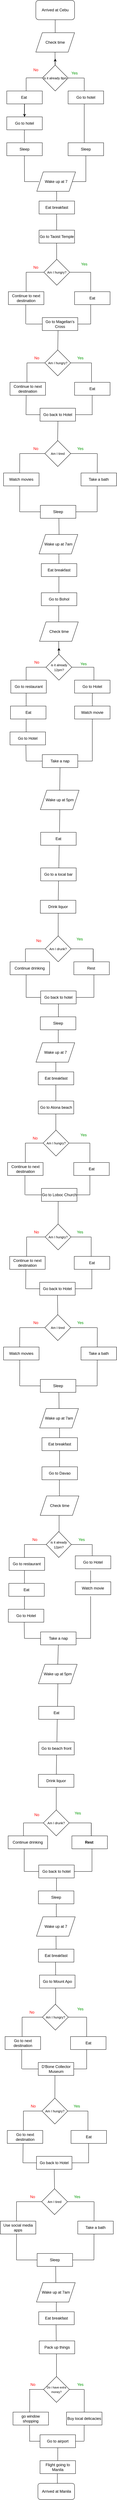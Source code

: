 <mxfile version="23.0.0" type="device">
  <diagram name="Page-1" id="RO39AySNclmfdX33A3-T">
    <mxGraphModel dx="437" dy="2741" grid="1" gridSize="10" guides="1" tooltips="1" connect="1" arrows="1" fold="1" page="1" pageScale="1" pageWidth="827" pageHeight="1169" math="0" shadow="0">
      <root>
        <mxCell id="0" />
        <mxCell id="1" parent="0" />
        <mxCell id="hXMPYN5qLVU3_iHfUdJ2-1" value="Arrived at Cebu" style="rounded=1;whiteSpace=wrap;html=1;" vertex="1" parent="1">
          <mxGeometry x="290" y="-1900" width="120" height="60" as="geometry" />
        </mxCell>
        <mxCell id="hXMPYN5qLVU3_iHfUdJ2-2" value="" style="endArrow=none;html=1;rounded=0;entryX=0.5;entryY=1;entryDx=0;entryDy=0;" edge="1" parent="1" target="hXMPYN5qLVU3_iHfUdJ2-1">
          <mxGeometry width="50" height="50" relative="1" as="geometry">
            <mxPoint x="350" y="-1800" as="sourcePoint" />
            <mxPoint x="370" y="-1690" as="targetPoint" />
            <Array as="points">
              <mxPoint x="350" y="-1800" />
            </Array>
          </mxGeometry>
        </mxCell>
        <mxCell id="hXMPYN5qLVU3_iHfUdJ2-3" value="Check time" style="shape=parallelogram;perimeter=parallelogramPerimeter;whiteSpace=wrap;html=1;fixedSize=1;" vertex="1" parent="1">
          <mxGeometry x="290" y="-1800" width="120" height="60" as="geometry" />
        </mxCell>
        <mxCell id="hXMPYN5qLVU3_iHfUdJ2-5" value="" style="endArrow=none;html=1;rounded=0;entryX=0.5;entryY=1;entryDx=0;entryDy=0;" edge="1" parent="1">
          <mxGeometry width="50" height="50" relative="1" as="geometry">
            <mxPoint x="349.5" y="-1700" as="sourcePoint" />
            <mxPoint x="349.5" y="-1740" as="targetPoint" />
            <Array as="points">
              <mxPoint x="349.5" y="-1700" />
            </Array>
          </mxGeometry>
        </mxCell>
        <mxCell id="hXMPYN5qLVU3_iHfUdJ2-9" style="edgeStyle=orthogonalEdgeStyle;rounded=0;orthogonalLoop=1;jettySize=auto;html=1;" edge="1" parent="1" source="hXMPYN5qLVU3_iHfUdJ2-8">
          <mxGeometry relative="1" as="geometry">
            <mxPoint x="350" y="-1720" as="targetPoint" />
          </mxGeometry>
        </mxCell>
        <mxCell id="hXMPYN5qLVU3_iHfUdJ2-8" value="&lt;font style=&quot;font-size: 10px;&quot;&gt;Is it already 8pm&lt;/font&gt;" style="rhombus;whiteSpace=wrap;html=1;" vertex="1" parent="1">
          <mxGeometry x="310" y="-1700" width="80" height="80" as="geometry" />
        </mxCell>
        <mxCell id="hXMPYN5qLVU3_iHfUdJ2-10" value="" style="endArrow=none;html=1;rounded=0;" edge="1" parent="1">
          <mxGeometry width="50" height="50" relative="1" as="geometry">
            <mxPoint x="390" y="-1660" as="sourcePoint" />
            <mxPoint x="440" y="-1660" as="targetPoint" />
            <Array as="points">
              <mxPoint x="390" y="-1660" />
            </Array>
          </mxGeometry>
        </mxCell>
        <mxCell id="hXMPYN5qLVU3_iHfUdJ2-12" value="" style="endArrow=none;html=1;rounded=0;" edge="1" parent="1">
          <mxGeometry width="50" height="50" relative="1" as="geometry">
            <mxPoint x="260" y="-1660.5" as="sourcePoint" />
            <mxPoint x="310" y="-1660.5" as="targetPoint" />
            <Array as="points" />
          </mxGeometry>
        </mxCell>
        <mxCell id="hXMPYN5qLVU3_iHfUdJ2-13" value="&lt;font color=&quot;#ff0000&quot;&gt;No&lt;/font&gt;" style="text;html=1;strokeColor=none;fillColor=none;align=center;verticalAlign=middle;whiteSpace=wrap;rounded=0;" vertex="1" parent="1">
          <mxGeometry x="260" y="-1700" width="60" height="30" as="geometry" />
        </mxCell>
        <mxCell id="hXMPYN5qLVU3_iHfUdJ2-14" value="&lt;font color=&quot;#009900&quot;&gt;Yes&lt;/font&gt;" style="text;html=1;strokeColor=none;fillColor=none;align=center;verticalAlign=middle;whiteSpace=wrap;rounded=0;" vertex="1" parent="1">
          <mxGeometry x="380" y="-1690" width="60" height="30" as="geometry" />
        </mxCell>
        <mxCell id="hXMPYN5qLVU3_iHfUdJ2-15" value="" style="endArrow=none;html=1;rounded=0;" edge="1" parent="1">
          <mxGeometry width="50" height="50" relative="1" as="geometry">
            <mxPoint x="260" y="-1620" as="sourcePoint" />
            <mxPoint x="260" y="-1660" as="targetPoint" />
          </mxGeometry>
        </mxCell>
        <mxCell id="hXMPYN5qLVU3_iHfUdJ2-16" value="" style="endArrow=none;html=1;rounded=0;" edge="1" parent="1">
          <mxGeometry width="50" height="50" relative="1" as="geometry">
            <mxPoint x="440" y="-1620" as="sourcePoint" />
            <mxPoint x="440" y="-1660" as="targetPoint" />
          </mxGeometry>
        </mxCell>
        <mxCell id="hXMPYN5qLVU3_iHfUdJ2-25" value="" style="edgeStyle=orthogonalEdgeStyle;rounded=0;orthogonalLoop=1;jettySize=auto;html=1;" edge="1" parent="1" source="hXMPYN5qLVU3_iHfUdJ2-19" target="hXMPYN5qLVU3_iHfUdJ2-24">
          <mxGeometry relative="1" as="geometry" />
        </mxCell>
        <mxCell id="hXMPYN5qLVU3_iHfUdJ2-19" value="Eat&amp;nbsp;" style="rounded=0;whiteSpace=wrap;html=1;" vertex="1" parent="1">
          <mxGeometry x="200" y="-1620" width="110" height="40" as="geometry" />
        </mxCell>
        <mxCell id="hXMPYN5qLVU3_iHfUdJ2-20" value="Go to hotel" style="rounded=0;whiteSpace=wrap;html=1;" vertex="1" parent="1">
          <mxGeometry x="390" y="-1620" width="110" height="40" as="geometry" />
        </mxCell>
        <mxCell id="hXMPYN5qLVU3_iHfUdJ2-21" value="" style="endArrow=none;html=1;rounded=0;" edge="1" parent="1">
          <mxGeometry width="50" height="50" relative="1" as="geometry">
            <mxPoint x="440" y="-1450" as="sourcePoint" />
            <mxPoint x="440" y="-1580" as="targetPoint" />
          </mxGeometry>
        </mxCell>
        <mxCell id="hXMPYN5qLVU3_iHfUdJ2-22" value="Sleep" style="rounded=0;whiteSpace=wrap;html=1;" vertex="1" parent="1">
          <mxGeometry x="390" y="-1460" width="110" height="40" as="geometry" />
        </mxCell>
        <mxCell id="hXMPYN5qLVU3_iHfUdJ2-23" value="" style="endArrow=none;html=1;rounded=0;" edge="1" parent="1">
          <mxGeometry width="50" height="50" relative="1" as="geometry">
            <mxPoint x="254.5" y="-1540" as="sourcePoint" />
            <mxPoint x="254.5" y="-1580" as="targetPoint" />
          </mxGeometry>
        </mxCell>
        <mxCell id="hXMPYN5qLVU3_iHfUdJ2-24" value="Go to hotel" style="rounded=0;whiteSpace=wrap;html=1;" vertex="1" parent="1">
          <mxGeometry x="200" y="-1540" width="110" height="40" as="geometry" />
        </mxCell>
        <mxCell id="hXMPYN5qLVU3_iHfUdJ2-27" value="" style="endArrow=none;html=1;rounded=0;" edge="1" parent="1">
          <mxGeometry width="50" height="50" relative="1" as="geometry">
            <mxPoint x="254.5" y="-1460" as="sourcePoint" />
            <mxPoint x="254.5" y="-1500" as="targetPoint" />
          </mxGeometry>
        </mxCell>
        <mxCell id="hXMPYN5qLVU3_iHfUdJ2-29" value="Sleep" style="rounded=0;whiteSpace=wrap;html=1;" vertex="1" parent="1">
          <mxGeometry x="200" y="-1460" width="110" height="40" as="geometry" />
        </mxCell>
        <mxCell id="hXMPYN5qLVU3_iHfUdJ2-30" value="" style="endArrow=none;html=1;rounded=0;" edge="1" parent="1">
          <mxGeometry width="50" height="50" relative="1" as="geometry">
            <mxPoint x="300" y="-1340" as="sourcePoint" />
            <mxPoint x="254.5" y="-1420" as="targetPoint" />
            <Array as="points">
              <mxPoint x="255" y="-1340" />
            </Array>
          </mxGeometry>
        </mxCell>
        <mxCell id="hXMPYN5qLVU3_iHfUdJ2-33" value="" style="endArrow=none;html=1;rounded=0;entryX=0.5;entryY=1;entryDx=0;entryDy=0;" edge="1" parent="1" target="hXMPYN5qLVU3_iHfUdJ2-22">
          <mxGeometry width="50" height="50" relative="1" as="geometry">
            <mxPoint x="390" y="-1340" as="sourcePoint" />
            <mxPoint x="360" y="-1490" as="targetPoint" />
            <Array as="points">
              <mxPoint x="445" y="-1340" />
            </Array>
          </mxGeometry>
        </mxCell>
        <mxCell id="hXMPYN5qLVU3_iHfUdJ2-36" value="" style="endArrow=none;html=1;rounded=0;entryX=0.445;entryY=1.1;entryDx=0;entryDy=0;entryPerimeter=0;" edge="1" parent="1">
          <mxGeometry width="50" height="50" relative="1" as="geometry">
            <mxPoint x="354.55" y="-1264" as="sourcePoint" />
            <mxPoint x="354.5" y="-1320" as="targetPoint" />
          </mxGeometry>
        </mxCell>
        <mxCell id="hXMPYN5qLVU3_iHfUdJ2-37" value="Eat breakfast" style="rounded=0;whiteSpace=wrap;html=1;" vertex="1" parent="1">
          <mxGeometry x="300" y="-1280" width="110" height="40" as="geometry" />
        </mxCell>
        <mxCell id="hXMPYN5qLVU3_iHfUdJ2-40" value="" style="endArrow=none;html=1;rounded=0;entryX=0.445;entryY=1.1;entryDx=0;entryDy=0;entryPerimeter=0;" edge="1" parent="1">
          <mxGeometry width="50" height="50" relative="1" as="geometry">
            <mxPoint x="354.5" y="-1190" as="sourcePoint" />
            <mxPoint x="354.5" y="-1240" as="targetPoint" />
          </mxGeometry>
        </mxCell>
        <mxCell id="hXMPYN5qLVU3_iHfUdJ2-42" value="Go to Taoist Temple" style="rounded=0;whiteSpace=wrap;html=1;" vertex="1" parent="1">
          <mxGeometry x="300" y="-1190" width="110" height="40" as="geometry" />
        </mxCell>
        <mxCell id="hXMPYN5qLVU3_iHfUdJ2-43" value="" style="endArrow=none;html=1;rounded=0;entryX=0.445;entryY=1.1;entryDx=0;entryDy=0;entryPerimeter=0;" edge="1" parent="1">
          <mxGeometry width="50" height="50" relative="1" as="geometry">
            <mxPoint x="354.5" y="-1100" as="sourcePoint" />
            <mxPoint x="354.5" y="-1150" as="targetPoint" />
          </mxGeometry>
        </mxCell>
        <mxCell id="hXMPYN5qLVU3_iHfUdJ2-45" value="&lt;font style=&quot;font-size: 10px;&quot;&gt;Am I hungry?&lt;/font&gt;" style="rhombus;whiteSpace=wrap;html=1;" vertex="1" parent="1">
          <mxGeometry x="315" y="-1100" width="80" height="80" as="geometry" />
        </mxCell>
        <mxCell id="hXMPYN5qLVU3_iHfUdJ2-47" value="&lt;font color=&quot;#ff0000&quot;&gt;No&lt;/font&gt;" style="text;html=1;strokeColor=none;fillColor=none;align=center;verticalAlign=middle;whiteSpace=wrap;rounded=0;" vertex="1" parent="1">
          <mxGeometry x="260" y="-1090" width="60" height="30" as="geometry" />
        </mxCell>
        <mxCell id="hXMPYN5qLVU3_iHfUdJ2-48" value="&lt;font color=&quot;#009900&quot;&gt;Yes&lt;/font&gt;" style="text;html=1;strokeColor=none;fillColor=none;align=center;verticalAlign=middle;whiteSpace=wrap;rounded=0;" vertex="1" parent="1">
          <mxGeometry x="410" y="-1100" width="60" height="30" as="geometry" />
        </mxCell>
        <mxCell id="hXMPYN5qLVU3_iHfUdJ2-49" value="" style="endArrow=none;html=1;rounded=0;entryX=0;entryY=0.5;entryDx=0;entryDy=0;" edge="1" parent="1" target="hXMPYN5qLVU3_iHfUdJ2-45">
          <mxGeometry width="50" height="50" relative="1" as="geometry">
            <mxPoint x="260" y="-1060" as="sourcePoint" />
            <mxPoint x="310" y="-1350" as="targetPoint" />
          </mxGeometry>
        </mxCell>
        <mxCell id="hXMPYN5qLVU3_iHfUdJ2-53" value="Continue to next destination" style="rounded=0;whiteSpace=wrap;html=1;" vertex="1" parent="1">
          <mxGeometry x="205" y="-1000" width="110" height="40" as="geometry" />
        </mxCell>
        <mxCell id="hXMPYN5qLVU3_iHfUdJ2-60" value="" style="endArrow=none;html=1;rounded=0;exitX=0;exitY=1;exitDx=0;exitDy=0;" edge="1" parent="1" source="hXMPYN5qLVU3_iHfUdJ2-47">
          <mxGeometry width="50" height="50" relative="1" as="geometry">
            <mxPoint x="210" y="-1120" as="sourcePoint" />
            <mxPoint x="260" y="-1000" as="targetPoint" />
          </mxGeometry>
        </mxCell>
        <mxCell id="hXMPYN5qLVU3_iHfUdJ2-61" value="" style="endArrow=none;html=1;rounded=0;entryX=1;entryY=0.5;entryDx=0;entryDy=0;" edge="1" parent="1" target="hXMPYN5qLVU3_iHfUdJ2-45">
          <mxGeometry width="50" height="50" relative="1" as="geometry">
            <mxPoint x="460" y="-1060" as="sourcePoint" />
            <mxPoint x="330" y="-1060" as="targetPoint" />
          </mxGeometry>
        </mxCell>
        <mxCell id="hXMPYN5qLVU3_iHfUdJ2-63" value="" style="endArrow=none;html=1;rounded=0;exitX=0;exitY=1;exitDx=0;exitDy=0;" edge="1" parent="1">
          <mxGeometry width="50" height="50" relative="1" as="geometry">
            <mxPoint x="460" y="-1060" as="sourcePoint" />
            <mxPoint x="460" y="-1000" as="targetPoint" />
          </mxGeometry>
        </mxCell>
        <mxCell id="hXMPYN5qLVU3_iHfUdJ2-64" value="Eat" style="rounded=0;whiteSpace=wrap;html=1;" vertex="1" parent="1">
          <mxGeometry x="410" y="-1000" width="110" height="40" as="geometry" />
        </mxCell>
        <mxCell id="hXMPYN5qLVU3_iHfUdJ2-66" value="" style="endArrow=none;html=1;rounded=0;exitX=0;exitY=1;exitDx=0;exitDy=0;" edge="1" parent="1">
          <mxGeometry width="50" height="50" relative="1" as="geometry">
            <mxPoint x="460" y="-960" as="sourcePoint" />
            <mxPoint x="460" y="-900" as="targetPoint" />
          </mxGeometry>
        </mxCell>
        <mxCell id="hXMPYN5qLVU3_iHfUdJ2-67" value="" style="endArrow=none;html=1;rounded=0;exitX=0;exitY=1;exitDx=0;exitDy=0;" edge="1" parent="1">
          <mxGeometry width="50" height="50" relative="1" as="geometry">
            <mxPoint x="258.75" y="-960" as="sourcePoint" />
            <mxPoint x="258.75" y="-900" as="targetPoint" />
          </mxGeometry>
        </mxCell>
        <mxCell id="hXMPYN5qLVU3_iHfUdJ2-68" value="" style="endArrow=none;html=1;rounded=0;" edge="1" parent="1">
          <mxGeometry width="50" height="50" relative="1" as="geometry">
            <mxPoint x="260" y="-900" as="sourcePoint" />
            <mxPoint x="320" y="-900" as="targetPoint" />
          </mxGeometry>
        </mxCell>
        <mxCell id="hXMPYN5qLVU3_iHfUdJ2-69" value="" style="endArrow=none;html=1;rounded=0;" edge="1" parent="1">
          <mxGeometry width="50" height="50" relative="1" as="geometry">
            <mxPoint x="400" y="-900" as="sourcePoint" />
            <mxPoint x="460" y="-900" as="targetPoint" />
          </mxGeometry>
        </mxCell>
        <mxCell id="hXMPYN5qLVU3_iHfUdJ2-70" value="Go to Magellan&#39;s Cross" style="rounded=0;whiteSpace=wrap;html=1;" vertex="1" parent="1">
          <mxGeometry x="310" y="-920" width="110" height="40" as="geometry" />
        </mxCell>
        <mxCell id="hXMPYN5qLVU3_iHfUdJ2-72" value="&lt;font style=&quot;font-size: 10px;&quot;&gt;Am I hungry?&lt;/font&gt;" style="rhombus;whiteSpace=wrap;html=1;" vertex="1" parent="1">
          <mxGeometry x="318" y="-820" width="80" height="80" as="geometry" />
        </mxCell>
        <mxCell id="hXMPYN5qLVU3_iHfUdJ2-73" value="&lt;font color=&quot;#ff0000&quot;&gt;No&lt;/font&gt;" style="text;html=1;strokeColor=none;fillColor=none;align=center;verticalAlign=middle;whiteSpace=wrap;rounded=0;" vertex="1" parent="1">
          <mxGeometry x="262.5" y="-810" width="60" height="30" as="geometry" />
        </mxCell>
        <mxCell id="hXMPYN5qLVU3_iHfUdJ2-74" value="&lt;font color=&quot;#009900&quot;&gt;Yes&lt;/font&gt;" style="text;html=1;strokeColor=none;fillColor=none;align=center;verticalAlign=middle;whiteSpace=wrap;rounded=0;" vertex="1" parent="1">
          <mxGeometry x="398" y="-810" width="60" height="30" as="geometry" />
        </mxCell>
        <mxCell id="hXMPYN5qLVU3_iHfUdJ2-75" value="" style="endArrow=none;html=1;rounded=0;" edge="1" parent="1" target="hXMPYN5qLVU3_iHfUdJ2-72">
          <mxGeometry width="50" height="50" relative="1" as="geometry">
            <mxPoint x="262.5" y="-780" as="sourcePoint" />
            <mxPoint x="318" y="-780" as="targetPoint" />
          </mxGeometry>
        </mxCell>
        <mxCell id="hXMPYN5qLVU3_iHfUdJ2-76" value="Continue to next destination" style="rounded=0;whiteSpace=wrap;html=1;" vertex="1" parent="1">
          <mxGeometry x="210" y="-720" width="110" height="40" as="geometry" />
        </mxCell>
        <mxCell id="hXMPYN5qLVU3_iHfUdJ2-77" value="" style="endArrow=none;html=1;rounded=0;exitX=0;exitY=1;exitDx=0;exitDy=0;" edge="1" parent="1" source="hXMPYN5qLVU3_iHfUdJ2-73">
          <mxGeometry width="50" height="50" relative="1" as="geometry">
            <mxPoint x="212.5" y="-840" as="sourcePoint" />
            <mxPoint x="262.5" y="-720" as="targetPoint" />
          </mxGeometry>
        </mxCell>
        <mxCell id="hXMPYN5qLVU3_iHfUdJ2-78" value="" style="endArrow=none;html=1;rounded=0;entryX=1;entryY=0.5;entryDx=0;entryDy=0;" edge="1" parent="1" target="hXMPYN5qLVU3_iHfUdJ2-72">
          <mxGeometry width="50" height="50" relative="1" as="geometry">
            <mxPoint x="462.5" y="-780" as="sourcePoint" />
            <mxPoint x="332.5" y="-780" as="targetPoint" />
          </mxGeometry>
        </mxCell>
        <mxCell id="hXMPYN5qLVU3_iHfUdJ2-79" value="" style="endArrow=none;html=1;rounded=0;exitX=0;exitY=1;exitDx=0;exitDy=0;" edge="1" parent="1">
          <mxGeometry width="50" height="50" relative="1" as="geometry">
            <mxPoint x="462.5" y="-780" as="sourcePoint" />
            <mxPoint x="462.5" y="-720" as="targetPoint" />
          </mxGeometry>
        </mxCell>
        <mxCell id="hXMPYN5qLVU3_iHfUdJ2-80" value="Eat" style="rounded=0;whiteSpace=wrap;html=1;" vertex="1" parent="1">
          <mxGeometry x="410" y="-720" width="110" height="40" as="geometry" />
        </mxCell>
        <mxCell id="hXMPYN5qLVU3_iHfUdJ2-81" value="" style="endArrow=none;html=1;rounded=0;exitX=0.5;exitY=0;exitDx=0;exitDy=0;entryX=0.444;entryY=1.01;entryDx=0;entryDy=0;entryPerimeter=0;" edge="1" parent="1" source="hXMPYN5qLVU3_iHfUdJ2-72" target="hXMPYN5qLVU3_iHfUdJ2-70">
          <mxGeometry width="50" height="50" relative="1" as="geometry">
            <mxPoint x="280" y="-950" as="sourcePoint" />
            <mxPoint x="358" y="-870" as="targetPoint" />
          </mxGeometry>
        </mxCell>
        <mxCell id="hXMPYN5qLVU3_iHfUdJ2-84" value="" style="endArrow=none;html=1;rounded=0;" edge="1" parent="1">
          <mxGeometry width="50" height="50" relative="1" as="geometry">
            <mxPoint x="259.5" y="-620" as="sourcePoint" />
            <mxPoint x="315" y="-620" as="targetPoint" />
          </mxGeometry>
        </mxCell>
        <mxCell id="hXMPYN5qLVU3_iHfUdJ2-85" value="" style="endArrow=none;html=1;rounded=0;exitX=0;exitY=1;exitDx=0;exitDy=0;" edge="1" parent="1">
          <mxGeometry width="50" height="50" relative="1" as="geometry">
            <mxPoint x="260.07" y="-680" as="sourcePoint" />
            <mxPoint x="259.57" y="-620" as="targetPoint" />
          </mxGeometry>
        </mxCell>
        <mxCell id="hXMPYN5qLVU3_iHfUdJ2-86" value="" style="endArrow=none;html=1;rounded=0;exitX=0;exitY=1;exitDx=0;exitDy=0;" edge="1" parent="1">
          <mxGeometry width="50" height="50" relative="1" as="geometry">
            <mxPoint x="464.57" y="-680" as="sourcePoint" />
            <mxPoint x="464.57" y="-620" as="targetPoint" />
          </mxGeometry>
        </mxCell>
        <mxCell id="hXMPYN5qLVU3_iHfUdJ2-88" value="" style="endArrow=none;html=1;rounded=0;" edge="1" parent="1">
          <mxGeometry width="50" height="50" relative="1" as="geometry">
            <mxPoint x="410" y="-620" as="sourcePoint" />
            <mxPoint x="465.5" y="-620" as="targetPoint" />
          </mxGeometry>
        </mxCell>
        <mxCell id="hXMPYN5qLVU3_iHfUdJ2-89" value="Go back to Hotel" style="rounded=0;whiteSpace=wrap;html=1;" vertex="1" parent="1">
          <mxGeometry x="303" y="-640" width="110" height="40" as="geometry" />
        </mxCell>
        <mxCell id="hXMPYN5qLVU3_iHfUdJ2-90" value="&lt;font style=&quot;font-size: 10px;&quot;&gt;Am I tired&lt;/font&gt;" style="rhombus;whiteSpace=wrap;html=1;" vertex="1" parent="1">
          <mxGeometry x="318" y="-540" width="80" height="80" as="geometry" />
        </mxCell>
        <mxCell id="hXMPYN5qLVU3_iHfUdJ2-91" value="" style="endArrow=none;html=1;rounded=0;exitX=0.5;exitY=0;exitDx=0;exitDy=0;entryX=0.444;entryY=1.01;entryDx=0;entryDy=0;entryPerimeter=0;" edge="1" parent="1">
          <mxGeometry width="50" height="50" relative="1" as="geometry">
            <mxPoint x="357.5" y="-540" as="sourcePoint" />
            <mxPoint x="358.5" y="-600" as="targetPoint" />
          </mxGeometry>
        </mxCell>
        <mxCell id="hXMPYN5qLVU3_iHfUdJ2-92" value="&lt;font color=&quot;#ff0000&quot;&gt;No&lt;/font&gt;" style="text;html=1;strokeColor=none;fillColor=none;align=center;verticalAlign=middle;whiteSpace=wrap;rounded=0;" vertex="1" parent="1">
          <mxGeometry x="260" y="-530" width="60" height="30" as="geometry" />
        </mxCell>
        <mxCell id="hXMPYN5qLVU3_iHfUdJ2-93" value="&lt;font color=&quot;#009900&quot;&gt;Yes&lt;/font&gt;" style="text;html=1;strokeColor=none;fillColor=none;align=center;verticalAlign=middle;whiteSpace=wrap;rounded=0;" vertex="1" parent="1">
          <mxGeometry x="398" y="-530" width="60" height="30" as="geometry" />
        </mxCell>
        <mxCell id="hXMPYN5qLVU3_iHfUdJ2-94" value="" style="endArrow=none;html=1;rounded=0;entryX=1;entryY=0.5;entryDx=0;entryDy=0;" edge="1" parent="1">
          <mxGeometry width="50" height="50" relative="1" as="geometry">
            <mxPoint x="480" y="-500" as="sourcePoint" />
            <mxPoint x="398" y="-500" as="targetPoint" />
          </mxGeometry>
        </mxCell>
        <mxCell id="hXMPYN5qLVU3_iHfUdJ2-95" value="" style="endArrow=none;html=1;rounded=0;" edge="1" parent="1">
          <mxGeometry width="50" height="50" relative="1" as="geometry">
            <mxPoint x="318" y="-500" as="sourcePoint" />
            <mxPoint x="240" y="-500" as="targetPoint" />
          </mxGeometry>
        </mxCell>
        <mxCell id="hXMPYN5qLVU3_iHfUdJ2-96" value="" style="endArrow=none;html=1;rounded=0;" edge="1" parent="1">
          <mxGeometry width="50" height="50" relative="1" as="geometry">
            <mxPoint x="240.18" y="-500" as="sourcePoint" />
            <mxPoint x="240" y="-440" as="targetPoint" />
          </mxGeometry>
        </mxCell>
        <mxCell id="hXMPYN5qLVU3_iHfUdJ2-97" value="" style="endArrow=none;html=1;rounded=0;exitX=0;exitY=1;exitDx=0;exitDy=0;" edge="1" parent="1">
          <mxGeometry width="50" height="50" relative="1" as="geometry">
            <mxPoint x="480.5" y="-500" as="sourcePoint" />
            <mxPoint x="480" y="-320" as="targetPoint" />
          </mxGeometry>
        </mxCell>
        <mxCell id="hXMPYN5qLVU3_iHfUdJ2-99" value="Watch movies" style="rounded=0;whiteSpace=wrap;html=1;" vertex="1" parent="1">
          <mxGeometry x="190" y="-440" width="110" height="40" as="geometry" />
        </mxCell>
        <mxCell id="hXMPYN5qLVU3_iHfUdJ2-100" value="Wake up at 7" style="shape=parallelogram;perimeter=parallelogramPerimeter;whiteSpace=wrap;html=1;fixedSize=1;" vertex="1" parent="1">
          <mxGeometry x="293" y="-1370" width="120" height="60" as="geometry" />
        </mxCell>
        <mxCell id="hXMPYN5qLVU3_iHfUdJ2-101" value="Sleep" style="rounded=0;whiteSpace=wrap;html=1;" vertex="1" parent="1">
          <mxGeometry x="304" y="-340" width="110" height="40" as="geometry" />
        </mxCell>
        <mxCell id="hXMPYN5qLVU3_iHfUdJ2-103" value="" style="endArrow=none;html=1;rounded=0;" edge="1" parent="1">
          <mxGeometry width="50" height="50" relative="1" as="geometry">
            <mxPoint x="240.18" y="-400" as="sourcePoint" />
            <mxPoint x="240" y="-320" as="targetPoint" />
          </mxGeometry>
        </mxCell>
        <mxCell id="hXMPYN5qLVU3_iHfUdJ2-104" value="" style="endArrow=none;html=1;rounded=0;entryX=0;entryY=0.5;entryDx=0;entryDy=0;" edge="1" parent="1" target="hXMPYN5qLVU3_iHfUdJ2-101">
          <mxGeometry width="50" height="50" relative="1" as="geometry">
            <mxPoint x="240" y="-320" as="sourcePoint" />
            <mxPoint x="340" y="-420" as="targetPoint" />
          </mxGeometry>
        </mxCell>
        <mxCell id="hXMPYN5qLVU3_iHfUdJ2-105" value="" style="endArrow=none;html=1;rounded=0;exitX=1;exitY=0.5;exitDx=0;exitDy=0;" edge="1" parent="1" source="hXMPYN5qLVU3_iHfUdJ2-101">
          <mxGeometry width="50" height="50" relative="1" as="geometry">
            <mxPoint x="290" y="-370" as="sourcePoint" />
            <mxPoint x="480" y="-320" as="targetPoint" />
          </mxGeometry>
        </mxCell>
        <mxCell id="hXMPYN5qLVU3_iHfUdJ2-106" value="" style="endArrow=none;html=1;rounded=0;entryX=0.445;entryY=1.1;entryDx=0;entryDy=0;entryPerimeter=0;" edge="1" parent="1">
          <mxGeometry width="50" height="50" relative="1" as="geometry">
            <mxPoint x="361.55" y="-144" as="sourcePoint" />
            <mxPoint x="361.5" y="-200" as="targetPoint" />
          </mxGeometry>
        </mxCell>
        <mxCell id="hXMPYN5qLVU3_iHfUdJ2-107" value="Eat breakfast" style="rounded=0;whiteSpace=wrap;html=1;" vertex="1" parent="1">
          <mxGeometry x="307" y="-160" width="110" height="40" as="geometry" />
        </mxCell>
        <mxCell id="hXMPYN5qLVU3_iHfUdJ2-108" value="" style="endArrow=none;html=1;rounded=0;entryX=0.445;entryY=1.1;entryDx=0;entryDy=0;entryPerimeter=0;" edge="1" parent="1">
          <mxGeometry width="50" height="50" relative="1" as="geometry">
            <mxPoint x="361.5" y="-70" as="sourcePoint" />
            <mxPoint x="361.5" y="-120" as="targetPoint" />
          </mxGeometry>
        </mxCell>
        <mxCell id="hXMPYN5qLVU3_iHfUdJ2-109" value="Go to Bohol" style="rounded=0;whiteSpace=wrap;html=1;" vertex="1" parent="1">
          <mxGeometry x="307" y="-70" width="110" height="40" as="geometry" />
        </mxCell>
        <mxCell id="hXMPYN5qLVU3_iHfUdJ2-110" value="Wake up at 7am" style="shape=parallelogram;perimeter=parallelogramPerimeter;whiteSpace=wrap;html=1;fixedSize=1;" vertex="1" parent="1">
          <mxGeometry x="300" y="-250" width="120" height="60" as="geometry" />
        </mxCell>
        <mxCell id="hXMPYN5qLVU3_iHfUdJ2-113" value="" style="endArrow=none;html=1;rounded=0;entryX=0.445;entryY=1.1;entryDx=0;entryDy=0;entryPerimeter=0;" edge="1" parent="1">
          <mxGeometry width="50" height="50" relative="1" as="geometry">
            <mxPoint x="362" y="-250" as="sourcePoint" />
            <mxPoint x="361.5" y="-300" as="targetPoint" />
          </mxGeometry>
        </mxCell>
        <mxCell id="hXMPYN5qLVU3_iHfUdJ2-114" value="Take a bath" style="rounded=0;whiteSpace=wrap;html=1;" vertex="1" parent="1">
          <mxGeometry x="430" y="-440" width="110" height="40" as="geometry" />
        </mxCell>
        <mxCell id="hXMPYN5qLVU3_iHfUdJ2-115" value="Check time" style="shape=parallelogram;perimeter=parallelogramPerimeter;whiteSpace=wrap;html=1;fixedSize=1;" vertex="1" parent="1">
          <mxGeometry x="301.5" y="20" width="120" height="60" as="geometry" />
        </mxCell>
        <mxCell id="hXMPYN5qLVU3_iHfUdJ2-116" value="" style="endArrow=none;html=1;rounded=0;entryX=0.5;entryY=1;entryDx=0;entryDy=0;" edge="1" parent="1">
          <mxGeometry width="50" height="50" relative="1" as="geometry">
            <mxPoint x="361" y="120" as="sourcePoint" />
            <mxPoint x="361" y="80" as="targetPoint" />
            <Array as="points">
              <mxPoint x="361" y="120" />
            </Array>
          </mxGeometry>
        </mxCell>
        <mxCell id="hXMPYN5qLVU3_iHfUdJ2-117" style="edgeStyle=orthogonalEdgeStyle;rounded=0;orthogonalLoop=1;jettySize=auto;html=1;" edge="1" parent="1" source="hXMPYN5qLVU3_iHfUdJ2-118">
          <mxGeometry relative="1" as="geometry">
            <mxPoint x="361.5" y="100" as="targetPoint" />
          </mxGeometry>
        </mxCell>
        <mxCell id="hXMPYN5qLVU3_iHfUdJ2-118" value="&lt;font style=&quot;font-size: 10px;&quot;&gt;is it already 12pm?&lt;/font&gt;" style="rhombus;whiteSpace=wrap;html=1;" vertex="1" parent="1">
          <mxGeometry x="321.5" y="120" width="80" height="80" as="geometry" />
        </mxCell>
        <mxCell id="hXMPYN5qLVU3_iHfUdJ2-119" value="" style="endArrow=none;html=1;rounded=0;" edge="1" parent="1">
          <mxGeometry width="50" height="50" relative="1" as="geometry">
            <mxPoint x="401.5" y="160" as="sourcePoint" />
            <mxPoint x="470" y="160" as="targetPoint" />
            <Array as="points">
              <mxPoint x="401.5" y="160" />
            </Array>
          </mxGeometry>
        </mxCell>
        <mxCell id="hXMPYN5qLVU3_iHfUdJ2-121" value="&lt;font color=&quot;#ff0000&quot;&gt;No&lt;/font&gt;" style="text;html=1;strokeColor=none;fillColor=none;align=center;verticalAlign=middle;whiteSpace=wrap;rounded=0;" vertex="1" parent="1">
          <mxGeometry x="262.5" y="130" width="60" height="30" as="geometry" />
        </mxCell>
        <mxCell id="hXMPYN5qLVU3_iHfUdJ2-122" value="&lt;font color=&quot;#009900&quot;&gt;Yes&lt;/font&gt;" style="text;html=1;strokeColor=none;fillColor=none;align=center;verticalAlign=middle;whiteSpace=wrap;rounded=0;" vertex="1" parent="1">
          <mxGeometry x="407.5" y="140" width="60" height="20" as="geometry" />
        </mxCell>
        <mxCell id="hXMPYN5qLVU3_iHfUdJ2-124" value="" style="endArrow=none;html=1;rounded=0;" edge="1" parent="1">
          <mxGeometry width="50" height="50" relative="1" as="geometry">
            <mxPoint x="470" y="200" as="sourcePoint" />
            <mxPoint x="470" y="160" as="targetPoint" />
          </mxGeometry>
        </mxCell>
        <mxCell id="hXMPYN5qLVU3_iHfUdJ2-125" value="" style="endArrow=none;html=1;rounded=0;entryX=0.445;entryY=1.1;entryDx=0;entryDy=0;entryPerimeter=0;" edge="1" parent="1">
          <mxGeometry width="50" height="50" relative="1" as="geometry">
            <mxPoint x="361" y="20" as="sourcePoint" />
            <mxPoint x="361.0" y="-30" as="targetPoint" />
          </mxGeometry>
        </mxCell>
        <mxCell id="hXMPYN5qLVU3_iHfUdJ2-126" value="Go to restaurant" style="rounded=0;whiteSpace=wrap;html=1;" vertex="1" parent="1">
          <mxGeometry x="212.5" y="200" width="110" height="40" as="geometry" />
        </mxCell>
        <mxCell id="hXMPYN5qLVU3_iHfUdJ2-131" value="Go to Hotel" style="rounded=0;whiteSpace=wrap;html=1;" vertex="1" parent="1">
          <mxGeometry x="410" y="200" width="110" height="40" as="geometry" />
        </mxCell>
        <mxCell id="hXMPYN5qLVU3_iHfUdJ2-142" value="" style="endArrow=none;html=1;rounded=0;" edge="1" parent="1">
          <mxGeometry width="50" height="50" relative="1" as="geometry">
            <mxPoint x="470" y="200" as="sourcePoint" />
            <mxPoint x="470" y="160" as="targetPoint" />
          </mxGeometry>
        </mxCell>
        <mxCell id="hXMPYN5qLVU3_iHfUdJ2-143" value="" style="endArrow=none;html=1;rounded=0;" edge="1" parent="1">
          <mxGeometry width="50" height="50" relative="1" as="geometry">
            <mxPoint x="260" y="200" as="sourcePoint" />
            <mxPoint x="260" y="160" as="targetPoint" />
          </mxGeometry>
        </mxCell>
        <mxCell id="hXMPYN5qLVU3_iHfUdJ2-144" value="" style="endArrow=none;html=1;rounded=0;entryX=0;entryY=0.5;entryDx=0;entryDy=0;" edge="1" parent="1" target="hXMPYN5qLVU3_iHfUdJ2-118">
          <mxGeometry width="50" height="50" relative="1" as="geometry">
            <mxPoint x="260" y="160" as="sourcePoint" />
            <mxPoint x="310" y="160" as="targetPoint" />
          </mxGeometry>
        </mxCell>
        <mxCell id="hXMPYN5qLVU3_iHfUdJ2-146" value="Eat" style="rounded=0;whiteSpace=wrap;html=1;" vertex="1" parent="1">
          <mxGeometry x="211.5" y="280" width="110" height="40" as="geometry" />
        </mxCell>
        <mxCell id="hXMPYN5qLVU3_iHfUdJ2-147" value="" style="endArrow=none;html=1;rounded=0;" edge="1" parent="1">
          <mxGeometry width="50" height="50" relative="1" as="geometry">
            <mxPoint x="260" y="280" as="sourcePoint" />
            <mxPoint x="260" y="240" as="targetPoint" />
          </mxGeometry>
        </mxCell>
        <mxCell id="hXMPYN5qLVU3_iHfUdJ2-149" value="Go to Hotel" style="rounded=0;whiteSpace=wrap;html=1;" vertex="1" parent="1">
          <mxGeometry x="210" y="360" width="110" height="40" as="geometry" />
        </mxCell>
        <mxCell id="hXMPYN5qLVU3_iHfUdJ2-151" value="" style="endArrow=none;html=1;rounded=0;" edge="1" parent="1">
          <mxGeometry width="50" height="50" relative="1" as="geometry">
            <mxPoint x="260" y="360" as="sourcePoint" />
            <mxPoint x="260" y="320" as="targetPoint" />
          </mxGeometry>
        </mxCell>
        <mxCell id="hXMPYN5qLVU3_iHfUdJ2-152" style="edgeStyle=orthogonalEdgeStyle;rounded=0;orthogonalLoop=1;jettySize=auto;html=1;exitX=0.5;exitY=1;exitDx=0;exitDy=0;" edge="1" parent="1" source="hXMPYN5qLVU3_iHfUdJ2-149" target="hXMPYN5qLVU3_iHfUdJ2-149">
          <mxGeometry relative="1" as="geometry" />
        </mxCell>
        <mxCell id="hXMPYN5qLVU3_iHfUdJ2-148" value="Take a nap" style="rounded=0;whiteSpace=wrap;html=1;" vertex="1" parent="1">
          <mxGeometry x="310" y="430" width="110" height="40" as="geometry" />
        </mxCell>
        <mxCell id="hXMPYN5qLVU3_iHfUdJ2-159" value="" style="endArrow=none;html=1;rounded=0;" edge="1" parent="1">
          <mxGeometry width="50" height="50" relative="1" as="geometry">
            <mxPoint x="260" y="450" as="sourcePoint" />
            <mxPoint x="259.2" y="400" as="targetPoint" />
          </mxGeometry>
        </mxCell>
        <mxCell id="hXMPYN5qLVU3_iHfUdJ2-160" value="Watch movie" style="rounded=0;whiteSpace=wrap;html=1;" vertex="1" parent="1">
          <mxGeometry x="410" y="280" width="110" height="40" as="geometry" />
        </mxCell>
        <mxCell id="hXMPYN5qLVU3_iHfUdJ2-161" value="" style="endArrow=none;html=1;rounded=0;entryX=0.5;entryY=1;entryDx=0;entryDy=0;exitX=0.5;exitY=0;exitDx=0;exitDy=0;" edge="1" parent="1" source="hXMPYN5qLVU3_iHfUdJ2-160" target="hXMPYN5qLVU3_iHfUdJ2-131">
          <mxGeometry width="50" height="50" relative="1" as="geometry">
            <mxPoint x="330" y="410" as="sourcePoint" />
            <mxPoint x="380" y="360" as="targetPoint" />
          </mxGeometry>
        </mxCell>
        <mxCell id="hXMPYN5qLVU3_iHfUdJ2-162" value="" style="endArrow=none;html=1;rounded=0;entryX=0.5;entryY=1;entryDx=0;entryDy=0;exitX=1;exitY=0.5;exitDx=0;exitDy=0;" edge="1" parent="1" source="hXMPYN5qLVU3_iHfUdJ2-148" target="hXMPYN5qLVU3_iHfUdJ2-160">
          <mxGeometry width="50" height="50" relative="1" as="geometry">
            <mxPoint x="430" y="450" as="sourcePoint" />
            <mxPoint x="380" y="360" as="targetPoint" />
            <Array as="points">
              <mxPoint x="465" y="450" />
            </Array>
          </mxGeometry>
        </mxCell>
        <mxCell id="hXMPYN5qLVU3_iHfUdJ2-163" value="" style="endArrow=none;html=1;rounded=0;entryX=0;entryY=0.5;entryDx=0;entryDy=0;" edge="1" parent="1" target="hXMPYN5qLVU3_iHfUdJ2-148">
          <mxGeometry width="50" height="50" relative="1" as="geometry">
            <mxPoint x="260" y="450" as="sourcePoint" />
            <mxPoint x="380" y="360" as="targetPoint" />
          </mxGeometry>
        </mxCell>
        <mxCell id="hXMPYN5qLVU3_iHfUdJ2-164" value="Wake up at 5pm" style="shape=parallelogram;perimeter=parallelogramPerimeter;whiteSpace=wrap;html=1;fixedSize=1;" vertex="1" parent="1">
          <mxGeometry x="304" y="540" width="120" height="60" as="geometry" />
        </mxCell>
        <mxCell id="hXMPYN5qLVU3_iHfUdJ2-165" value="" style="endArrow=none;html=1;rounded=0;entryX=0.5;entryY=1;entryDx=0;entryDy=0;exitX=0.5;exitY=0;exitDx=0;exitDy=0;" edge="1" parent="1" source="hXMPYN5qLVU3_iHfUdJ2-164" target="hXMPYN5qLVU3_iHfUdJ2-148">
          <mxGeometry width="50" height="50" relative="1" as="geometry">
            <mxPoint x="240" y="550" as="sourcePoint" />
            <mxPoint x="290" y="500" as="targetPoint" />
          </mxGeometry>
        </mxCell>
        <mxCell id="hXMPYN5qLVU3_iHfUdJ2-166" value="" style="endArrow=none;html=1;rounded=0;entryX=0.5;entryY=1;entryDx=0;entryDy=0;exitX=0.5;exitY=0;exitDx=0;exitDy=0;" edge="1" parent="1">
          <mxGeometry width="50" height="50" relative="1" as="geometry">
            <mxPoint x="363.33" y="670" as="sourcePoint" />
            <mxPoint x="364.33" y="600" as="targetPoint" />
          </mxGeometry>
        </mxCell>
        <mxCell id="hXMPYN5qLVU3_iHfUdJ2-167" value="Eat" style="rounded=0;whiteSpace=wrap;html=1;" vertex="1" parent="1">
          <mxGeometry x="305" y="670" width="110" height="40" as="geometry" />
        </mxCell>
        <mxCell id="hXMPYN5qLVU3_iHfUdJ2-168" value="Go to a local bar" style="rounded=0;whiteSpace=wrap;html=1;" vertex="1" parent="1">
          <mxGeometry x="305" y="780" width="110" height="40" as="geometry" />
        </mxCell>
        <mxCell id="hXMPYN5qLVU3_iHfUdJ2-169" value="" style="endArrow=none;html=1;rounded=0;entryX=0.5;entryY=1;entryDx=0;entryDy=0;exitX=0.5;exitY=0;exitDx=0;exitDy=0;" edge="1" parent="1">
          <mxGeometry width="50" height="50" relative="1" as="geometry">
            <mxPoint x="361.33" y="780" as="sourcePoint" />
            <mxPoint x="362.33" y="710" as="targetPoint" />
          </mxGeometry>
        </mxCell>
        <mxCell id="hXMPYN5qLVU3_iHfUdJ2-172" value="" style="endArrow=none;html=1;rounded=0;entryX=0.5;entryY=1;entryDx=0;entryDy=0;exitX=0.5;exitY=0;exitDx=0;exitDy=0;" edge="1" parent="1">
          <mxGeometry width="50" height="50" relative="1" as="geometry">
            <mxPoint x="359.33" y="890" as="sourcePoint" />
            <mxPoint x="360.33" y="820" as="targetPoint" />
          </mxGeometry>
        </mxCell>
        <mxCell id="hXMPYN5qLVU3_iHfUdJ2-173" value="Drink liquor" style="rounded=0;whiteSpace=wrap;html=1;" vertex="1" parent="1">
          <mxGeometry x="304" y="880" width="110" height="40" as="geometry" />
        </mxCell>
        <mxCell id="hXMPYN5qLVU3_iHfUdJ2-174" value="" style="endArrow=none;html=1;rounded=0;entryX=0.5;entryY=1;entryDx=0;entryDy=0;exitX=0.5;exitY=0;exitDx=0;exitDy=0;" edge="1" parent="1" source="hXMPYN5qLVU3_iHfUdJ2-176">
          <mxGeometry width="50" height="50" relative="1" as="geometry">
            <mxPoint x="358.33" y="990" as="sourcePoint" />
            <mxPoint x="359.33" y="920" as="targetPoint" />
          </mxGeometry>
        </mxCell>
        <mxCell id="hXMPYN5qLVU3_iHfUdJ2-176" value="&lt;font style=&quot;font-size: 10px;&quot;&gt;Am I drunk?&lt;/font&gt;" style="rhombus;whiteSpace=wrap;html=1;" vertex="1" parent="1">
          <mxGeometry x="319.25" y="990" width="80" height="80" as="geometry" />
        </mxCell>
        <mxCell id="hXMPYN5qLVU3_iHfUdJ2-177" value="" style="endArrow=none;html=1;rounded=0;" edge="1" parent="1">
          <mxGeometry width="50" height="50" relative="1" as="geometry">
            <mxPoint x="399.25" y="1030" as="sourcePoint" />
            <mxPoint x="467.75" y="1030" as="targetPoint" />
            <Array as="points">
              <mxPoint x="399.25" y="1030" />
            </Array>
          </mxGeometry>
        </mxCell>
        <mxCell id="hXMPYN5qLVU3_iHfUdJ2-178" value="&lt;font color=&quot;#ff0000&quot;&gt;No&lt;/font&gt;" style="text;html=1;strokeColor=none;fillColor=none;align=center;verticalAlign=middle;whiteSpace=wrap;rounded=0;" vertex="1" parent="1">
          <mxGeometry x="269.25" y="990" width="60" height="30" as="geometry" />
        </mxCell>
        <mxCell id="hXMPYN5qLVU3_iHfUdJ2-179" value="&lt;font color=&quot;#009900&quot;&gt;Yes&lt;/font&gt;" style="text;html=1;strokeColor=none;fillColor=none;align=center;verticalAlign=middle;whiteSpace=wrap;rounded=0;" vertex="1" parent="1">
          <mxGeometry x="395.75" y="990" width="60" height="20" as="geometry" />
        </mxCell>
        <mxCell id="hXMPYN5qLVU3_iHfUdJ2-180" value="" style="endArrow=none;html=1;rounded=0;" edge="1" parent="1">
          <mxGeometry width="50" height="50" relative="1" as="geometry">
            <mxPoint x="467.75" y="1070" as="sourcePoint" />
            <mxPoint x="467.75" y="1030" as="targetPoint" />
          </mxGeometry>
        </mxCell>
        <mxCell id="hXMPYN5qLVU3_iHfUdJ2-181" value="Continue drinking" style="rounded=0;whiteSpace=wrap;html=1;" vertex="1" parent="1">
          <mxGeometry x="210.25" y="1070" width="122.25" height="40" as="geometry" />
        </mxCell>
        <mxCell id="hXMPYN5qLVU3_iHfUdJ2-182" value="&lt;span style=&quot;font-weight: normal;&quot;&gt;Rest&amp;nbsp;&lt;/span&gt;" style="rounded=0;whiteSpace=wrap;html=1;fontStyle=1" vertex="1" parent="1">
          <mxGeometry x="407.75" y="1070" width="110" height="40" as="geometry" />
        </mxCell>
        <mxCell id="hXMPYN5qLVU3_iHfUdJ2-183" value="" style="endArrow=none;html=1;rounded=0;" edge="1" parent="1">
          <mxGeometry width="50" height="50" relative="1" as="geometry">
            <mxPoint x="467.75" y="1070" as="sourcePoint" />
            <mxPoint x="467.75" y="1030" as="targetPoint" />
          </mxGeometry>
        </mxCell>
        <mxCell id="hXMPYN5qLVU3_iHfUdJ2-184" value="" style="endArrow=none;html=1;rounded=0;" edge="1" parent="1">
          <mxGeometry width="50" height="50" relative="1" as="geometry">
            <mxPoint x="257.75" y="1070" as="sourcePoint" />
            <mxPoint x="257.75" y="1030" as="targetPoint" />
          </mxGeometry>
        </mxCell>
        <mxCell id="hXMPYN5qLVU3_iHfUdJ2-185" value="" style="endArrow=none;html=1;rounded=0;entryX=0;entryY=0.5;entryDx=0;entryDy=0;" edge="1" parent="1" target="hXMPYN5qLVU3_iHfUdJ2-176">
          <mxGeometry width="50" height="50" relative="1" as="geometry">
            <mxPoint x="257.75" y="1030" as="sourcePoint" />
            <mxPoint x="307.75" y="1030" as="targetPoint" />
          </mxGeometry>
        </mxCell>
        <mxCell id="hXMPYN5qLVU3_iHfUdJ2-186" value="" style="endArrow=none;html=1;rounded=0;" edge="1" parent="1">
          <mxGeometry width="50" height="50" relative="1" as="geometry">
            <mxPoint x="260" y="1180" as="sourcePoint" />
            <mxPoint x="260" y="1110" as="targetPoint" />
          </mxGeometry>
        </mxCell>
        <mxCell id="hXMPYN5qLVU3_iHfUdJ2-187" value="" style="endArrow=none;html=1;rounded=0;entryX=0.421;entryY=0.978;entryDx=0;entryDy=0;entryPerimeter=0;" edge="1" parent="1">
          <mxGeometry width="50" height="50" relative="1" as="geometry">
            <mxPoint x="470" y="1180" as="sourcePoint" />
            <mxPoint x="470" y="1110" as="targetPoint" />
          </mxGeometry>
        </mxCell>
        <mxCell id="hXMPYN5qLVU3_iHfUdJ2-188" value="Go back to hotel" style="rounded=0;whiteSpace=wrap;html=1;" vertex="1" parent="1">
          <mxGeometry x="305" y="1160" width="110" height="40" as="geometry" />
        </mxCell>
        <mxCell id="hXMPYN5qLVU3_iHfUdJ2-189" style="edgeStyle=orthogonalEdgeStyle;rounded=0;orthogonalLoop=1;jettySize=auto;html=1;exitX=0.5;exitY=1;exitDx=0;exitDy=0;" edge="1" parent="1" source="hXMPYN5qLVU3_iHfUdJ2-188" target="hXMPYN5qLVU3_iHfUdJ2-188">
          <mxGeometry relative="1" as="geometry" />
        </mxCell>
        <mxCell id="hXMPYN5qLVU3_iHfUdJ2-190" value="" style="endArrow=none;html=1;rounded=0;entryX=0;entryY=0.5;entryDx=0;entryDy=0;" edge="1" parent="1" target="hXMPYN5qLVU3_iHfUdJ2-188">
          <mxGeometry width="50" height="50" relative="1" as="geometry">
            <mxPoint x="260" y="1180" as="sourcePoint" />
            <mxPoint x="300" y="1180" as="targetPoint" />
          </mxGeometry>
        </mxCell>
        <mxCell id="hXMPYN5qLVU3_iHfUdJ2-191" value="" style="endArrow=none;html=1;rounded=0;exitX=1;exitY=0.5;exitDx=0;exitDy=0;" edge="1" parent="1" source="hXMPYN5qLVU3_iHfUdJ2-188">
          <mxGeometry width="50" height="50" relative="1" as="geometry">
            <mxPoint x="421.5" y="1179.78" as="sourcePoint" />
            <mxPoint x="470" y="1180" as="targetPoint" />
          </mxGeometry>
        </mxCell>
        <mxCell id="hXMPYN5qLVU3_iHfUdJ2-192" value="" style="endArrow=none;html=1;rounded=0;entryX=0.5;entryY=1;entryDx=0;entryDy=0;" edge="1" parent="1" target="hXMPYN5qLVU3_iHfUdJ2-188">
          <mxGeometry width="50" height="50" relative="1" as="geometry">
            <mxPoint x="360" y="1240" as="sourcePoint" />
            <mxPoint x="290" y="1250" as="targetPoint" />
          </mxGeometry>
        </mxCell>
        <mxCell id="hXMPYN5qLVU3_iHfUdJ2-193" value="Sleep" style="rounded=0;whiteSpace=wrap;html=1;" vertex="1" parent="1">
          <mxGeometry x="304" y="1240" width="110" height="40" as="geometry" />
        </mxCell>
        <mxCell id="hXMPYN5qLVU3_iHfUdJ2-195" value="" style="endArrow=none;html=1;rounded=0;entryX=0.5;entryY=1;entryDx=0;entryDy=0;" edge="1" parent="1">
          <mxGeometry width="50" height="50" relative="1" as="geometry">
            <mxPoint x="359.47" y="1320" as="sourcePoint" />
            <mxPoint x="359.47" y="1280" as="targetPoint" />
          </mxGeometry>
        </mxCell>
        <mxCell id="hXMPYN5qLVU3_iHfUdJ2-210" value="" style="endArrow=none;html=1;rounded=0;entryX=0.445;entryY=1.1;entryDx=0;entryDy=0;entryPerimeter=0;" edge="1" parent="1">
          <mxGeometry width="50" height="50" relative="1" as="geometry">
            <mxPoint x="352.05" y="1426" as="sourcePoint" />
            <mxPoint x="352.0" y="1370" as="targetPoint" />
          </mxGeometry>
        </mxCell>
        <mxCell id="hXMPYN5qLVU3_iHfUdJ2-211" value="Eat breakfast" style="rounded=0;whiteSpace=wrap;html=1;" vertex="1" parent="1">
          <mxGeometry x="297.5" y="1410" width="110" height="40" as="geometry" />
        </mxCell>
        <mxCell id="hXMPYN5qLVU3_iHfUdJ2-212" value="" style="endArrow=none;html=1;rounded=0;entryX=0.445;entryY=1.1;entryDx=0;entryDy=0;entryPerimeter=0;" edge="1" parent="1">
          <mxGeometry width="50" height="50" relative="1" as="geometry">
            <mxPoint x="352" y="1500" as="sourcePoint" />
            <mxPoint x="352.0" y="1450" as="targetPoint" />
          </mxGeometry>
        </mxCell>
        <mxCell id="hXMPYN5qLVU3_iHfUdJ2-213" value="Go to Alona beach" style="rounded=0;whiteSpace=wrap;html=1;" vertex="1" parent="1">
          <mxGeometry x="297.5" y="1500" width="110" height="40" as="geometry" />
        </mxCell>
        <mxCell id="hXMPYN5qLVU3_iHfUdJ2-214" value="" style="endArrow=none;html=1;rounded=0;entryX=0.445;entryY=1.1;entryDx=0;entryDy=0;entryPerimeter=0;" edge="1" parent="1">
          <mxGeometry width="50" height="50" relative="1" as="geometry">
            <mxPoint x="352" y="1590" as="sourcePoint" />
            <mxPoint x="352.0" y="1540" as="targetPoint" />
          </mxGeometry>
        </mxCell>
        <mxCell id="hXMPYN5qLVU3_iHfUdJ2-215" value="&lt;font style=&quot;font-size: 10px;&quot;&gt;Am I hungry?&lt;/font&gt;" style="rhombus;whiteSpace=wrap;html=1;" vertex="1" parent="1">
          <mxGeometry x="312.5" y="1590" width="80" height="80" as="geometry" />
        </mxCell>
        <mxCell id="hXMPYN5qLVU3_iHfUdJ2-216" value="&lt;font color=&quot;#ff0000&quot;&gt;No&lt;/font&gt;" style="text;html=1;strokeColor=none;fillColor=none;align=center;verticalAlign=middle;whiteSpace=wrap;rounded=0;" vertex="1" parent="1">
          <mxGeometry x="257.5" y="1600" width="60" height="30" as="geometry" />
        </mxCell>
        <mxCell id="hXMPYN5qLVU3_iHfUdJ2-217" value="&lt;font color=&quot;#009900&quot;&gt;Yes&lt;/font&gt;" style="text;html=1;strokeColor=none;fillColor=none;align=center;verticalAlign=middle;whiteSpace=wrap;rounded=0;" vertex="1" parent="1">
          <mxGeometry x="407.5" y="1590" width="60" height="30" as="geometry" />
        </mxCell>
        <mxCell id="hXMPYN5qLVU3_iHfUdJ2-218" value="" style="endArrow=none;html=1;rounded=0;entryX=0;entryY=0.5;entryDx=0;entryDy=0;" edge="1" parent="1" target="hXMPYN5qLVU3_iHfUdJ2-215">
          <mxGeometry width="50" height="50" relative="1" as="geometry">
            <mxPoint x="257.5" y="1630" as="sourcePoint" />
            <mxPoint x="307.5" y="1340" as="targetPoint" />
          </mxGeometry>
        </mxCell>
        <mxCell id="hXMPYN5qLVU3_iHfUdJ2-219" value="Continue to next destination" style="rounded=0;whiteSpace=wrap;html=1;" vertex="1" parent="1">
          <mxGeometry x="202.5" y="1690" width="110" height="40" as="geometry" />
        </mxCell>
        <mxCell id="hXMPYN5qLVU3_iHfUdJ2-220" value="" style="endArrow=none;html=1;rounded=0;exitX=0;exitY=1;exitDx=0;exitDy=0;" edge="1" parent="1" source="hXMPYN5qLVU3_iHfUdJ2-216">
          <mxGeometry width="50" height="50" relative="1" as="geometry">
            <mxPoint x="207.5" y="1570" as="sourcePoint" />
            <mxPoint x="257.5" y="1690" as="targetPoint" />
          </mxGeometry>
        </mxCell>
        <mxCell id="hXMPYN5qLVU3_iHfUdJ2-221" value="" style="endArrow=none;html=1;rounded=0;entryX=1;entryY=0.5;entryDx=0;entryDy=0;" edge="1" parent="1" target="hXMPYN5qLVU3_iHfUdJ2-215">
          <mxGeometry width="50" height="50" relative="1" as="geometry">
            <mxPoint x="457.5" y="1630" as="sourcePoint" />
            <mxPoint x="327.5" y="1630" as="targetPoint" />
          </mxGeometry>
        </mxCell>
        <mxCell id="hXMPYN5qLVU3_iHfUdJ2-222" value="" style="endArrow=none;html=1;rounded=0;exitX=0;exitY=1;exitDx=0;exitDy=0;" edge="1" parent="1">
          <mxGeometry width="50" height="50" relative="1" as="geometry">
            <mxPoint x="457.5" y="1630" as="sourcePoint" />
            <mxPoint x="457.5" y="1690" as="targetPoint" />
          </mxGeometry>
        </mxCell>
        <mxCell id="hXMPYN5qLVU3_iHfUdJ2-223" value="Eat" style="rounded=0;whiteSpace=wrap;html=1;" vertex="1" parent="1">
          <mxGeometry x="407.5" y="1690" width="110" height="40" as="geometry" />
        </mxCell>
        <mxCell id="hXMPYN5qLVU3_iHfUdJ2-224" value="" style="endArrow=none;html=1;rounded=0;exitX=0;exitY=1;exitDx=0;exitDy=0;" edge="1" parent="1">
          <mxGeometry width="50" height="50" relative="1" as="geometry">
            <mxPoint x="457.5" y="1730" as="sourcePoint" />
            <mxPoint x="457.5" y="1790" as="targetPoint" />
          </mxGeometry>
        </mxCell>
        <mxCell id="hXMPYN5qLVU3_iHfUdJ2-225" value="" style="endArrow=none;html=1;rounded=0;exitX=0;exitY=1;exitDx=0;exitDy=0;" edge="1" parent="1">
          <mxGeometry width="50" height="50" relative="1" as="geometry">
            <mxPoint x="256.25" y="1730" as="sourcePoint" />
            <mxPoint x="256.25" y="1790" as="targetPoint" />
          </mxGeometry>
        </mxCell>
        <mxCell id="hXMPYN5qLVU3_iHfUdJ2-226" value="" style="endArrow=none;html=1;rounded=0;" edge="1" parent="1">
          <mxGeometry width="50" height="50" relative="1" as="geometry">
            <mxPoint x="257.5" y="1790" as="sourcePoint" />
            <mxPoint x="317.5" y="1790" as="targetPoint" />
          </mxGeometry>
        </mxCell>
        <mxCell id="hXMPYN5qLVU3_iHfUdJ2-227" value="" style="endArrow=none;html=1;rounded=0;" edge="1" parent="1">
          <mxGeometry width="50" height="50" relative="1" as="geometry">
            <mxPoint x="397.5" y="1790" as="sourcePoint" />
            <mxPoint x="457.5" y="1790" as="targetPoint" />
          </mxGeometry>
        </mxCell>
        <mxCell id="hXMPYN5qLVU3_iHfUdJ2-228" value="Go to Loboc Church" style="rounded=0;whiteSpace=wrap;html=1;" vertex="1" parent="1">
          <mxGeometry x="307.5" y="1770" width="110" height="40" as="geometry" />
        </mxCell>
        <mxCell id="hXMPYN5qLVU3_iHfUdJ2-230" value="Wake up at 7" style="shape=parallelogram;perimeter=parallelogramPerimeter;whiteSpace=wrap;html=1;fixedSize=1;" vertex="1" parent="1">
          <mxGeometry x="290.5" y="1320" width="120" height="60" as="geometry" />
        </mxCell>
        <mxCell id="hXMPYN5qLVU3_iHfUdJ2-231" value="" style="endArrow=none;html=1;rounded=0;entryX=0.5;entryY=1;entryDx=0;entryDy=0;" edge="1" parent="1">
          <mxGeometry width="50" height="50" relative="1" as="geometry">
            <mxPoint x="359" y="1880" as="sourcePoint" />
            <mxPoint x="359.25" y="1810" as="targetPoint" />
          </mxGeometry>
        </mxCell>
        <mxCell id="hXMPYN5qLVU3_iHfUdJ2-232" value="&lt;font style=&quot;font-size: 10px;&quot;&gt;Am I hungry?&lt;/font&gt;" style="rhombus;whiteSpace=wrap;html=1;" vertex="1" parent="1">
          <mxGeometry x="319" y="1880" width="80" height="80" as="geometry" />
        </mxCell>
        <mxCell id="hXMPYN5qLVU3_iHfUdJ2-233" value="&lt;font color=&quot;#ff0000&quot;&gt;No&lt;/font&gt;" style="text;html=1;strokeColor=none;fillColor=none;align=center;verticalAlign=middle;whiteSpace=wrap;rounded=0;" vertex="1" parent="1">
          <mxGeometry x="261.5" y="1890" width="60" height="30" as="geometry" />
        </mxCell>
        <mxCell id="hXMPYN5qLVU3_iHfUdJ2-234" value="&lt;font color=&quot;#009900&quot;&gt;Yes&lt;/font&gt;" style="text;html=1;strokeColor=none;fillColor=none;align=center;verticalAlign=middle;whiteSpace=wrap;rounded=0;" vertex="1" parent="1">
          <mxGeometry x="397" y="1890" width="60" height="30" as="geometry" />
        </mxCell>
        <mxCell id="hXMPYN5qLVU3_iHfUdJ2-235" value="" style="endArrow=none;html=1;rounded=0;" edge="1" parent="1" target="hXMPYN5qLVU3_iHfUdJ2-232">
          <mxGeometry width="50" height="50" relative="1" as="geometry">
            <mxPoint x="261.5" y="1920" as="sourcePoint" />
            <mxPoint x="317" y="1920" as="targetPoint" />
          </mxGeometry>
        </mxCell>
        <mxCell id="hXMPYN5qLVU3_iHfUdJ2-236" value="Continue to next destination" style="rounded=0;whiteSpace=wrap;html=1;" vertex="1" parent="1">
          <mxGeometry x="209" y="1980" width="110" height="40" as="geometry" />
        </mxCell>
        <mxCell id="hXMPYN5qLVU3_iHfUdJ2-237" value="" style="endArrow=none;html=1;rounded=0;exitX=0;exitY=1;exitDx=0;exitDy=0;" edge="1" parent="1" source="hXMPYN5qLVU3_iHfUdJ2-233">
          <mxGeometry width="50" height="50" relative="1" as="geometry">
            <mxPoint x="211.5" y="1860" as="sourcePoint" />
            <mxPoint x="261.5" y="1980" as="targetPoint" />
          </mxGeometry>
        </mxCell>
        <mxCell id="hXMPYN5qLVU3_iHfUdJ2-238" value="" style="endArrow=none;html=1;rounded=0;entryX=1;entryY=0.5;entryDx=0;entryDy=0;" edge="1" parent="1" target="hXMPYN5qLVU3_iHfUdJ2-232">
          <mxGeometry width="50" height="50" relative="1" as="geometry">
            <mxPoint x="461.5" y="1920" as="sourcePoint" />
            <mxPoint x="331.5" y="1920" as="targetPoint" />
          </mxGeometry>
        </mxCell>
        <mxCell id="hXMPYN5qLVU3_iHfUdJ2-239" value="" style="endArrow=none;html=1;rounded=0;exitX=0;exitY=1;exitDx=0;exitDy=0;" edge="1" parent="1">
          <mxGeometry width="50" height="50" relative="1" as="geometry">
            <mxPoint x="461.5" y="1920" as="sourcePoint" />
            <mxPoint x="461.5" y="1980" as="targetPoint" />
          </mxGeometry>
        </mxCell>
        <mxCell id="hXMPYN5qLVU3_iHfUdJ2-240" value="Eat" style="rounded=0;whiteSpace=wrap;html=1;" vertex="1" parent="1">
          <mxGeometry x="409" y="1980" width="110" height="40" as="geometry" />
        </mxCell>
        <mxCell id="hXMPYN5qLVU3_iHfUdJ2-241" value="" style="endArrow=none;html=1;rounded=0;" edge="1" parent="1">
          <mxGeometry width="50" height="50" relative="1" as="geometry">
            <mxPoint x="258.5" y="2080" as="sourcePoint" />
            <mxPoint x="314" y="2080" as="targetPoint" />
          </mxGeometry>
        </mxCell>
        <mxCell id="hXMPYN5qLVU3_iHfUdJ2-242" value="" style="endArrow=none;html=1;rounded=0;exitX=0;exitY=1;exitDx=0;exitDy=0;" edge="1" parent="1">
          <mxGeometry width="50" height="50" relative="1" as="geometry">
            <mxPoint x="259.07" y="2020" as="sourcePoint" />
            <mxPoint x="258.57" y="2080" as="targetPoint" />
          </mxGeometry>
        </mxCell>
        <mxCell id="hXMPYN5qLVU3_iHfUdJ2-243" value="" style="endArrow=none;html=1;rounded=0;exitX=0;exitY=1;exitDx=0;exitDy=0;" edge="1" parent="1">
          <mxGeometry width="50" height="50" relative="1" as="geometry">
            <mxPoint x="463.57" y="2020" as="sourcePoint" />
            <mxPoint x="463.57" y="2080" as="targetPoint" />
          </mxGeometry>
        </mxCell>
        <mxCell id="hXMPYN5qLVU3_iHfUdJ2-244" value="" style="endArrow=none;html=1;rounded=0;" edge="1" parent="1">
          <mxGeometry width="50" height="50" relative="1" as="geometry">
            <mxPoint x="409" y="2080" as="sourcePoint" />
            <mxPoint x="464.5" y="2080" as="targetPoint" />
          </mxGeometry>
        </mxCell>
        <mxCell id="hXMPYN5qLVU3_iHfUdJ2-245" value="Go back to Hotel" style="rounded=0;whiteSpace=wrap;html=1;" vertex="1" parent="1">
          <mxGeometry x="302" y="2060" width="110" height="40" as="geometry" />
        </mxCell>
        <mxCell id="hXMPYN5qLVU3_iHfUdJ2-246" value="&lt;font style=&quot;font-size: 10px;&quot;&gt;Am I tired&lt;/font&gt;" style="rhombus;whiteSpace=wrap;html=1;" vertex="1" parent="1">
          <mxGeometry x="318" y="2160" width="80" height="80" as="geometry" />
        </mxCell>
        <mxCell id="hXMPYN5qLVU3_iHfUdJ2-247" value="&lt;font color=&quot;#ff0000&quot;&gt;No&lt;/font&gt;" style="text;html=1;strokeColor=none;fillColor=none;align=center;verticalAlign=middle;whiteSpace=wrap;rounded=0;" vertex="1" parent="1">
          <mxGeometry x="260" y="2170" width="60" height="30" as="geometry" />
        </mxCell>
        <mxCell id="hXMPYN5qLVU3_iHfUdJ2-248" value="&lt;font color=&quot;#009900&quot;&gt;Yes&lt;/font&gt;" style="text;html=1;strokeColor=none;fillColor=none;align=center;verticalAlign=middle;whiteSpace=wrap;rounded=0;" vertex="1" parent="1">
          <mxGeometry x="398" y="2170" width="60" height="30" as="geometry" />
        </mxCell>
        <mxCell id="hXMPYN5qLVU3_iHfUdJ2-249" value="" style="endArrow=none;html=1;rounded=0;entryX=1;entryY=0.5;entryDx=0;entryDy=0;" edge="1" parent="1">
          <mxGeometry width="50" height="50" relative="1" as="geometry">
            <mxPoint x="480" y="2200" as="sourcePoint" />
            <mxPoint x="398" y="2200" as="targetPoint" />
          </mxGeometry>
        </mxCell>
        <mxCell id="hXMPYN5qLVU3_iHfUdJ2-250" value="" style="endArrow=none;html=1;rounded=0;" edge="1" parent="1">
          <mxGeometry width="50" height="50" relative="1" as="geometry">
            <mxPoint x="318" y="2200" as="sourcePoint" />
            <mxPoint x="240" y="2200" as="targetPoint" />
          </mxGeometry>
        </mxCell>
        <mxCell id="hXMPYN5qLVU3_iHfUdJ2-251" value="" style="endArrow=none;html=1;rounded=0;" edge="1" parent="1">
          <mxGeometry width="50" height="50" relative="1" as="geometry">
            <mxPoint x="240.18" y="2200" as="sourcePoint" />
            <mxPoint x="240" y="2260" as="targetPoint" />
          </mxGeometry>
        </mxCell>
        <mxCell id="hXMPYN5qLVU3_iHfUdJ2-252" value="" style="endArrow=none;html=1;rounded=0;exitX=0;exitY=1;exitDx=0;exitDy=0;" edge="1" parent="1">
          <mxGeometry width="50" height="50" relative="1" as="geometry">
            <mxPoint x="480.5" y="2200" as="sourcePoint" />
            <mxPoint x="480" y="2380" as="targetPoint" />
          </mxGeometry>
        </mxCell>
        <mxCell id="hXMPYN5qLVU3_iHfUdJ2-253" value="Watch movies" style="rounded=0;whiteSpace=wrap;html=1;" vertex="1" parent="1">
          <mxGeometry x="190" y="2260" width="110" height="40" as="geometry" />
        </mxCell>
        <mxCell id="hXMPYN5qLVU3_iHfUdJ2-254" value="Sleep" style="rounded=0;whiteSpace=wrap;html=1;" vertex="1" parent="1">
          <mxGeometry x="304" y="2360" width="110" height="40" as="geometry" />
        </mxCell>
        <mxCell id="hXMPYN5qLVU3_iHfUdJ2-255" value="" style="endArrow=none;html=1;rounded=0;" edge="1" parent="1">
          <mxGeometry width="50" height="50" relative="1" as="geometry">
            <mxPoint x="240.18" y="2300" as="sourcePoint" />
            <mxPoint x="240" y="2380" as="targetPoint" />
          </mxGeometry>
        </mxCell>
        <mxCell id="hXMPYN5qLVU3_iHfUdJ2-256" value="" style="endArrow=none;html=1;rounded=0;entryX=0;entryY=0.5;entryDx=0;entryDy=0;" edge="1" parent="1" target="hXMPYN5qLVU3_iHfUdJ2-254">
          <mxGeometry width="50" height="50" relative="1" as="geometry">
            <mxPoint x="240" y="2380" as="sourcePoint" />
            <mxPoint x="340" y="2280" as="targetPoint" />
          </mxGeometry>
        </mxCell>
        <mxCell id="hXMPYN5qLVU3_iHfUdJ2-257" value="" style="endArrow=none;html=1;rounded=0;exitX=1;exitY=0.5;exitDx=0;exitDy=0;" edge="1" parent="1" source="hXMPYN5qLVU3_iHfUdJ2-254">
          <mxGeometry width="50" height="50" relative="1" as="geometry">
            <mxPoint x="290" y="2330" as="sourcePoint" />
            <mxPoint x="480" y="2380" as="targetPoint" />
          </mxGeometry>
        </mxCell>
        <mxCell id="hXMPYN5qLVU3_iHfUdJ2-258" value="" style="endArrow=none;html=1;rounded=0;entryX=0.445;entryY=1.1;entryDx=0;entryDy=0;entryPerimeter=0;" edge="1" parent="1">
          <mxGeometry width="50" height="50" relative="1" as="geometry">
            <mxPoint x="362" y="2450" as="sourcePoint" />
            <mxPoint x="361.5" y="2400" as="targetPoint" />
          </mxGeometry>
        </mxCell>
        <mxCell id="hXMPYN5qLVU3_iHfUdJ2-259" value="Take a bath" style="rounded=0;whiteSpace=wrap;html=1;" vertex="1" parent="1">
          <mxGeometry x="430" y="2260" width="110" height="40" as="geometry" />
        </mxCell>
        <mxCell id="hXMPYN5qLVU3_iHfUdJ2-260" value="" style="endArrow=none;html=1;rounded=0;entryX=0.5;entryY=1;entryDx=0;entryDy=0;exitX=0.5;exitY=0;exitDx=0;exitDy=0;" edge="1" parent="1" source="hXMPYN5qLVU3_iHfUdJ2-246" target="hXMPYN5qLVU3_iHfUdJ2-245">
          <mxGeometry width="50" height="50" relative="1" as="geometry">
            <mxPoint x="360" y="2160" as="sourcePoint" />
            <mxPoint x="400" y="2370" as="targetPoint" />
          </mxGeometry>
        </mxCell>
        <mxCell id="hXMPYN5qLVU3_iHfUdJ2-261" value="" style="endArrow=none;html=1;rounded=0;entryX=0.445;entryY=1.1;entryDx=0;entryDy=0;entryPerimeter=0;" edge="1" parent="1">
          <mxGeometry width="50" height="50" relative="1" as="geometry">
            <mxPoint x="363.55" y="2556" as="sourcePoint" />
            <mxPoint x="363.5" y="2500" as="targetPoint" />
          </mxGeometry>
        </mxCell>
        <mxCell id="hXMPYN5qLVU3_iHfUdJ2-262" value="Eat breakfast" style="rounded=0;whiteSpace=wrap;html=1;" vertex="1" parent="1">
          <mxGeometry x="309" y="2540" width="110" height="40" as="geometry" />
        </mxCell>
        <mxCell id="hXMPYN5qLVU3_iHfUdJ2-263" value="" style="endArrow=none;html=1;rounded=0;entryX=0.445;entryY=1.1;entryDx=0;entryDy=0;entryPerimeter=0;" edge="1" parent="1">
          <mxGeometry width="50" height="50" relative="1" as="geometry">
            <mxPoint x="363.5" y="2630" as="sourcePoint" />
            <mxPoint x="363.5" y="2580" as="targetPoint" />
          </mxGeometry>
        </mxCell>
        <mxCell id="hXMPYN5qLVU3_iHfUdJ2-264" value="Go to Davao" style="rounded=0;whiteSpace=wrap;html=1;" vertex="1" parent="1">
          <mxGeometry x="309" y="2630" width="110" height="40" as="geometry" />
        </mxCell>
        <mxCell id="hXMPYN5qLVU3_iHfUdJ2-265" value="Wake up at 7am" style="shape=parallelogram;perimeter=parallelogramPerimeter;whiteSpace=wrap;html=1;fixedSize=1;" vertex="1" parent="1">
          <mxGeometry x="302" y="2450" width="120" height="60" as="geometry" />
        </mxCell>
        <mxCell id="hXMPYN5qLVU3_iHfUdJ2-266" value="Check time" style="shape=parallelogram;perimeter=parallelogramPerimeter;whiteSpace=wrap;html=1;fixedSize=1;" vertex="1" parent="1">
          <mxGeometry x="303.5" y="2720" width="120" height="60" as="geometry" />
        </mxCell>
        <mxCell id="hXMPYN5qLVU3_iHfUdJ2-267" value="" style="endArrow=none;html=1;rounded=0;entryX=0.445;entryY=1.1;entryDx=0;entryDy=0;entryPerimeter=0;" edge="1" parent="1">
          <mxGeometry width="50" height="50" relative="1" as="geometry">
            <mxPoint x="363" y="2720" as="sourcePoint" />
            <mxPoint x="363.0" y="2670" as="targetPoint" />
          </mxGeometry>
        </mxCell>
        <mxCell id="hXMPYN5qLVU3_iHfUdJ2-269" value="&lt;font style=&quot;font-size: 10px;&quot;&gt;is it already 12pm?&lt;/font&gt;" style="rhombus;whiteSpace=wrap;html=1;" vertex="1" parent="1">
          <mxGeometry x="322.25" y="2830" width="77.75" height="80" as="geometry" />
        </mxCell>
        <mxCell id="hXMPYN5qLVU3_iHfUdJ2-270" value="" style="endArrow=none;html=1;rounded=0;" edge="1" parent="1">
          <mxGeometry width="50" height="50" relative="1" as="geometry">
            <mxPoint x="400" y="2870" as="sourcePoint" />
            <mxPoint x="464.75" y="2870" as="targetPoint" />
            <Array as="points">
              <mxPoint x="400" y="2870" />
            </Array>
          </mxGeometry>
        </mxCell>
        <mxCell id="hXMPYN5qLVU3_iHfUdJ2-271" value="&lt;font color=&quot;#ff0000&quot;&gt;No&lt;/font&gt;" style="text;html=1;strokeColor=none;fillColor=none;align=center;verticalAlign=middle;whiteSpace=wrap;rounded=0;" vertex="1" parent="1">
          <mxGeometry x="257.25" y="2840" width="60" height="30" as="geometry" />
        </mxCell>
        <mxCell id="hXMPYN5qLVU3_iHfUdJ2-272" value="&lt;font color=&quot;#009900&quot;&gt;Yes&lt;/font&gt;" style="text;html=1;strokeColor=none;fillColor=none;align=center;verticalAlign=middle;whiteSpace=wrap;rounded=0;" vertex="1" parent="1">
          <mxGeometry x="401.5" y="2845" width="60" height="20" as="geometry" />
        </mxCell>
        <mxCell id="hXMPYN5qLVU3_iHfUdJ2-273" value="" style="endArrow=none;html=1;rounded=0;" edge="1" parent="1">
          <mxGeometry width="50" height="50" relative="1" as="geometry">
            <mxPoint x="464.75" y="2910" as="sourcePoint" />
            <mxPoint x="464.75" y="2870" as="targetPoint" />
          </mxGeometry>
        </mxCell>
        <mxCell id="hXMPYN5qLVU3_iHfUdJ2-274" value="Go to restaurant" style="rounded=0;whiteSpace=wrap;html=1;" vertex="1" parent="1">
          <mxGeometry x="207.25" y="2910" width="110" height="40" as="geometry" />
        </mxCell>
        <mxCell id="hXMPYN5qLVU3_iHfUdJ2-275" value="Go to Hotel" style="rounded=0;whiteSpace=wrap;html=1;" vertex="1" parent="1">
          <mxGeometry x="412.25" y="2905" width="110" height="40" as="geometry" />
        </mxCell>
        <mxCell id="hXMPYN5qLVU3_iHfUdJ2-277" value="" style="endArrow=none;html=1;rounded=0;" edge="1" parent="1">
          <mxGeometry width="50" height="50" relative="1" as="geometry">
            <mxPoint x="254.75" y="2910" as="sourcePoint" />
            <mxPoint x="254.75" y="2870" as="targetPoint" />
          </mxGeometry>
        </mxCell>
        <mxCell id="hXMPYN5qLVU3_iHfUdJ2-278" value="" style="endArrow=none;html=1;rounded=0;entryX=0;entryY=0.5;entryDx=0;entryDy=0;" edge="1" parent="1" target="hXMPYN5qLVU3_iHfUdJ2-269">
          <mxGeometry width="50" height="50" relative="1" as="geometry">
            <mxPoint x="254.75" y="2870" as="sourcePoint" />
            <mxPoint x="304.75" y="2870" as="targetPoint" />
          </mxGeometry>
        </mxCell>
        <mxCell id="hXMPYN5qLVU3_iHfUdJ2-279" value="Eat" style="rounded=0;whiteSpace=wrap;html=1;" vertex="1" parent="1">
          <mxGeometry x="206.25" y="2990" width="110" height="40" as="geometry" />
        </mxCell>
        <mxCell id="hXMPYN5qLVU3_iHfUdJ2-280" value="" style="endArrow=none;html=1;rounded=0;" edge="1" parent="1">
          <mxGeometry width="50" height="50" relative="1" as="geometry">
            <mxPoint x="254.75" y="2990" as="sourcePoint" />
            <mxPoint x="254.75" y="2950" as="targetPoint" />
          </mxGeometry>
        </mxCell>
        <mxCell id="hXMPYN5qLVU3_iHfUdJ2-281" value="Go to Hotel" style="rounded=0;whiteSpace=wrap;html=1;" vertex="1" parent="1">
          <mxGeometry x="204.75" y="3070" width="110" height="40" as="geometry" />
        </mxCell>
        <mxCell id="hXMPYN5qLVU3_iHfUdJ2-282" value="" style="endArrow=none;html=1;rounded=0;" edge="1" parent="1">
          <mxGeometry width="50" height="50" relative="1" as="geometry">
            <mxPoint x="254.75" y="3070" as="sourcePoint" />
            <mxPoint x="254.75" y="3030" as="targetPoint" />
          </mxGeometry>
        </mxCell>
        <mxCell id="hXMPYN5qLVU3_iHfUdJ2-283" style="edgeStyle=orthogonalEdgeStyle;rounded=0;orthogonalLoop=1;jettySize=auto;html=1;exitX=0.5;exitY=1;exitDx=0;exitDy=0;" edge="1" parent="1" source="hXMPYN5qLVU3_iHfUdJ2-281" target="hXMPYN5qLVU3_iHfUdJ2-281">
          <mxGeometry relative="1" as="geometry" />
        </mxCell>
        <mxCell id="hXMPYN5qLVU3_iHfUdJ2-284" value="Take a nap" style="rounded=0;whiteSpace=wrap;html=1;" vertex="1" parent="1">
          <mxGeometry x="304.75" y="3140" width="110" height="40" as="geometry" />
        </mxCell>
        <mxCell id="hXMPYN5qLVU3_iHfUdJ2-285" value="" style="endArrow=none;html=1;rounded=0;" edge="1" parent="1">
          <mxGeometry width="50" height="50" relative="1" as="geometry">
            <mxPoint x="254.75" y="3160" as="sourcePoint" />
            <mxPoint x="253.95" y="3110" as="targetPoint" />
          </mxGeometry>
        </mxCell>
        <mxCell id="hXMPYN5qLVU3_iHfUdJ2-286" value="Watch movie" style="rounded=0;whiteSpace=wrap;html=1;" vertex="1" parent="1">
          <mxGeometry x="412.25" y="2985" width="110" height="40" as="geometry" />
        </mxCell>
        <mxCell id="hXMPYN5qLVU3_iHfUdJ2-287" value="" style="endArrow=none;html=1;rounded=0;entryX=0.5;entryY=1;entryDx=0;entryDy=0;exitX=0.5;exitY=0;exitDx=0;exitDy=0;" edge="1" parent="1">
          <mxGeometry width="50" height="50" relative="1" as="geometry">
            <mxPoint x="459.75" y="2990" as="sourcePoint" />
            <mxPoint x="459.75" y="2950" as="targetPoint" />
          </mxGeometry>
        </mxCell>
        <mxCell id="hXMPYN5qLVU3_iHfUdJ2-288" value="" style="endArrow=none;html=1;rounded=0;entryX=0.5;entryY=1;entryDx=0;entryDy=0;exitX=1;exitY=0.5;exitDx=0;exitDy=0;" edge="1" parent="1" source="hXMPYN5qLVU3_iHfUdJ2-284">
          <mxGeometry width="50" height="50" relative="1" as="geometry">
            <mxPoint x="424.75" y="3160" as="sourcePoint" />
            <mxPoint x="459.75" y="3030" as="targetPoint" />
            <Array as="points">
              <mxPoint x="459.75" y="3160" />
            </Array>
          </mxGeometry>
        </mxCell>
        <mxCell id="hXMPYN5qLVU3_iHfUdJ2-289" value="" style="endArrow=none;html=1;rounded=0;entryX=0;entryY=0.5;entryDx=0;entryDy=0;" edge="1" parent="1" target="hXMPYN5qLVU3_iHfUdJ2-284">
          <mxGeometry width="50" height="50" relative="1" as="geometry">
            <mxPoint x="254.75" y="3160" as="sourcePoint" />
            <mxPoint x="374.75" y="3070" as="targetPoint" />
          </mxGeometry>
        </mxCell>
        <mxCell id="hXMPYN5qLVU3_iHfUdJ2-290" value="" style="endArrow=none;html=1;rounded=0;entryX=0.445;entryY=1.1;entryDx=0;entryDy=0;entryPerimeter=0;" edge="1" parent="1">
          <mxGeometry width="50" height="50" relative="1" as="geometry">
            <mxPoint x="362.07" y="2830" as="sourcePoint" />
            <mxPoint x="362.07" y="2780" as="targetPoint" />
          </mxGeometry>
        </mxCell>
        <mxCell id="hXMPYN5qLVU3_iHfUdJ2-291" value="Wake up at 5pm" style="shape=parallelogram;perimeter=parallelogramPerimeter;whiteSpace=wrap;html=1;fixedSize=1;" vertex="1" parent="1">
          <mxGeometry x="298" y="3240" width="120" height="60" as="geometry" />
        </mxCell>
        <mxCell id="hXMPYN5qLVU3_iHfUdJ2-292" value="" style="endArrow=none;html=1;rounded=0;entryX=0.5;entryY=1;entryDx=0;entryDy=0;exitX=0.5;exitY=0;exitDx=0;exitDy=0;" edge="1" parent="1">
          <mxGeometry width="50" height="50" relative="1" as="geometry">
            <mxPoint x="357.33" y="3370" as="sourcePoint" />
            <mxPoint x="358.33" y="3300" as="targetPoint" />
          </mxGeometry>
        </mxCell>
        <mxCell id="hXMPYN5qLVU3_iHfUdJ2-293" value="Eat" style="rounded=0;whiteSpace=wrap;html=1;" vertex="1" parent="1">
          <mxGeometry x="299" y="3370" width="110" height="40" as="geometry" />
        </mxCell>
        <mxCell id="hXMPYN5qLVU3_iHfUdJ2-294" value="Go to beach front" style="rounded=0;whiteSpace=wrap;html=1;" vertex="1" parent="1">
          <mxGeometry x="299" y="3480" width="110" height="40" as="geometry" />
        </mxCell>
        <mxCell id="hXMPYN5qLVU3_iHfUdJ2-295" value="" style="endArrow=none;html=1;rounded=0;entryX=0.5;entryY=1;entryDx=0;entryDy=0;exitX=0.5;exitY=0;exitDx=0;exitDy=0;" edge="1" parent="1">
          <mxGeometry width="50" height="50" relative="1" as="geometry">
            <mxPoint x="355.33" y="3480" as="sourcePoint" />
            <mxPoint x="356.33" y="3410" as="targetPoint" />
          </mxGeometry>
        </mxCell>
        <mxCell id="hXMPYN5qLVU3_iHfUdJ2-296" value="" style="endArrow=none;html=1;rounded=0;entryX=0.5;entryY=1;entryDx=0;entryDy=0;exitX=0.5;exitY=0;exitDx=0;exitDy=0;" edge="1" parent="1">
          <mxGeometry width="50" height="50" relative="1" as="geometry">
            <mxPoint x="353.33" y="3590" as="sourcePoint" />
            <mxPoint x="354.33" y="3520" as="targetPoint" />
          </mxGeometry>
        </mxCell>
        <mxCell id="hXMPYN5qLVU3_iHfUdJ2-297" value="Drink liquor" style="rounded=0;whiteSpace=wrap;html=1;" vertex="1" parent="1">
          <mxGeometry x="298" y="3580" width="110" height="40" as="geometry" />
        </mxCell>
        <mxCell id="hXMPYN5qLVU3_iHfUdJ2-298" value="" style="endArrow=none;html=1;rounded=0;entryX=0.5;entryY=1;entryDx=0;entryDy=0;exitX=0.5;exitY=0;exitDx=0;exitDy=0;" edge="1" parent="1" source="hXMPYN5qLVU3_iHfUdJ2-299">
          <mxGeometry width="50" height="50" relative="1" as="geometry">
            <mxPoint x="352.33" y="3690" as="sourcePoint" />
            <mxPoint x="353.33" y="3620" as="targetPoint" />
          </mxGeometry>
        </mxCell>
        <mxCell id="hXMPYN5qLVU3_iHfUdJ2-299" value="&lt;font style=&quot;font-size: 10px;&quot;&gt;Am I drunk?&lt;/font&gt;" style="rhombus;whiteSpace=wrap;html=1;" vertex="1" parent="1">
          <mxGeometry x="313.25" y="3690" width="80" height="80" as="geometry" />
        </mxCell>
        <mxCell id="hXMPYN5qLVU3_iHfUdJ2-300" value="" style="endArrow=none;html=1;rounded=0;" edge="1" parent="1">
          <mxGeometry width="50" height="50" relative="1" as="geometry">
            <mxPoint x="393.25" y="3730" as="sourcePoint" />
            <mxPoint x="461.75" y="3730" as="targetPoint" />
            <Array as="points">
              <mxPoint x="393.25" y="3730" />
            </Array>
          </mxGeometry>
        </mxCell>
        <mxCell id="hXMPYN5qLVU3_iHfUdJ2-301" value="&lt;font color=&quot;#ff0000&quot;&gt;No&lt;/font&gt;" style="text;html=1;strokeColor=none;fillColor=none;align=center;verticalAlign=middle;whiteSpace=wrap;rounded=0;" vertex="1" parent="1">
          <mxGeometry x="263.25" y="3690" width="60" height="30" as="geometry" />
        </mxCell>
        <mxCell id="hXMPYN5qLVU3_iHfUdJ2-302" value="&lt;font color=&quot;#009900&quot;&gt;Yes&lt;/font&gt;" style="text;html=1;strokeColor=none;fillColor=none;align=center;verticalAlign=middle;whiteSpace=wrap;rounded=0;" vertex="1" parent="1">
          <mxGeometry x="389.75" y="3690" width="60" height="20" as="geometry" />
        </mxCell>
        <mxCell id="hXMPYN5qLVU3_iHfUdJ2-303" value="" style="endArrow=none;html=1;rounded=0;" edge="1" parent="1">
          <mxGeometry width="50" height="50" relative="1" as="geometry">
            <mxPoint x="461.75" y="3770" as="sourcePoint" />
            <mxPoint x="461.75" y="3730" as="targetPoint" />
          </mxGeometry>
        </mxCell>
        <mxCell id="hXMPYN5qLVU3_iHfUdJ2-304" value="Continue drinking" style="rounded=0;whiteSpace=wrap;html=1;" vertex="1" parent="1">
          <mxGeometry x="204.25" y="3770" width="122.25" height="40" as="geometry" />
        </mxCell>
        <mxCell id="hXMPYN5qLVU3_iHfUdJ2-305" value="Rest&amp;nbsp;" style="rounded=0;whiteSpace=wrap;html=1;fontStyle=1" vertex="1" parent="1">
          <mxGeometry x="401.75" y="3770" width="110" height="40" as="geometry" />
        </mxCell>
        <mxCell id="hXMPYN5qLVU3_iHfUdJ2-306" value="" style="endArrow=none;html=1;rounded=0;" edge="1" parent="1">
          <mxGeometry width="50" height="50" relative="1" as="geometry">
            <mxPoint x="461.75" y="3770" as="sourcePoint" />
            <mxPoint x="461.75" y="3730" as="targetPoint" />
          </mxGeometry>
        </mxCell>
        <mxCell id="hXMPYN5qLVU3_iHfUdJ2-307" value="" style="endArrow=none;html=1;rounded=0;" edge="1" parent="1">
          <mxGeometry width="50" height="50" relative="1" as="geometry">
            <mxPoint x="251.75" y="3770" as="sourcePoint" />
            <mxPoint x="251.75" y="3730" as="targetPoint" />
          </mxGeometry>
        </mxCell>
        <mxCell id="hXMPYN5qLVU3_iHfUdJ2-308" value="" style="endArrow=none;html=1;rounded=0;entryX=0;entryY=0.5;entryDx=0;entryDy=0;" edge="1" parent="1" target="hXMPYN5qLVU3_iHfUdJ2-299">
          <mxGeometry width="50" height="50" relative="1" as="geometry">
            <mxPoint x="251.75" y="3730" as="sourcePoint" />
            <mxPoint x="301.75" y="3730" as="targetPoint" />
          </mxGeometry>
        </mxCell>
        <mxCell id="hXMPYN5qLVU3_iHfUdJ2-309" value="" style="endArrow=none;html=1;rounded=0;" edge="1" parent="1">
          <mxGeometry width="50" height="50" relative="1" as="geometry">
            <mxPoint x="254" y="3880" as="sourcePoint" />
            <mxPoint x="254" y="3810" as="targetPoint" />
          </mxGeometry>
        </mxCell>
        <mxCell id="hXMPYN5qLVU3_iHfUdJ2-310" value="" style="endArrow=none;html=1;rounded=0;entryX=0.421;entryY=0.978;entryDx=0;entryDy=0;entryPerimeter=0;" edge="1" parent="1">
          <mxGeometry width="50" height="50" relative="1" as="geometry">
            <mxPoint x="464" y="3880" as="sourcePoint" />
            <mxPoint x="464" y="3810" as="targetPoint" />
          </mxGeometry>
        </mxCell>
        <mxCell id="hXMPYN5qLVU3_iHfUdJ2-311" value="Go back to hotel" style="rounded=0;whiteSpace=wrap;html=1;" vertex="1" parent="1">
          <mxGeometry x="299" y="3860" width="110" height="40" as="geometry" />
        </mxCell>
        <mxCell id="hXMPYN5qLVU3_iHfUdJ2-312" style="edgeStyle=orthogonalEdgeStyle;rounded=0;orthogonalLoop=1;jettySize=auto;html=1;exitX=0.5;exitY=1;exitDx=0;exitDy=0;" edge="1" parent="1" source="hXMPYN5qLVU3_iHfUdJ2-311" target="hXMPYN5qLVU3_iHfUdJ2-311">
          <mxGeometry relative="1" as="geometry" />
        </mxCell>
        <mxCell id="hXMPYN5qLVU3_iHfUdJ2-313" value="" style="endArrow=none;html=1;rounded=0;entryX=0;entryY=0.5;entryDx=0;entryDy=0;" edge="1" parent="1" target="hXMPYN5qLVU3_iHfUdJ2-311">
          <mxGeometry width="50" height="50" relative="1" as="geometry">
            <mxPoint x="254" y="3880" as="sourcePoint" />
            <mxPoint x="294" y="3880" as="targetPoint" />
          </mxGeometry>
        </mxCell>
        <mxCell id="hXMPYN5qLVU3_iHfUdJ2-314" value="" style="endArrow=none;html=1;rounded=0;exitX=1;exitY=0.5;exitDx=0;exitDy=0;" edge="1" parent="1" source="hXMPYN5qLVU3_iHfUdJ2-311">
          <mxGeometry width="50" height="50" relative="1" as="geometry">
            <mxPoint x="415.5" y="3879.78" as="sourcePoint" />
            <mxPoint x="464" y="3880" as="targetPoint" />
          </mxGeometry>
        </mxCell>
        <mxCell id="hXMPYN5qLVU3_iHfUdJ2-315" value="" style="endArrow=none;html=1;rounded=0;entryX=0.5;entryY=1;entryDx=0;entryDy=0;" edge="1" parent="1" target="hXMPYN5qLVU3_iHfUdJ2-311">
          <mxGeometry width="50" height="50" relative="1" as="geometry">
            <mxPoint x="354" y="3940" as="sourcePoint" />
            <mxPoint x="284" y="3950" as="targetPoint" />
          </mxGeometry>
        </mxCell>
        <mxCell id="hXMPYN5qLVU3_iHfUdJ2-316" value="Sleep" style="rounded=0;whiteSpace=wrap;html=1;" vertex="1" parent="1">
          <mxGeometry x="298" y="3940" width="110" height="40" as="geometry" />
        </mxCell>
        <mxCell id="hXMPYN5qLVU3_iHfUdJ2-317" value="" style="endArrow=none;html=1;rounded=0;entryX=0.5;entryY=1;entryDx=0;entryDy=0;exitX=0.5;exitY=0;exitDx=0;exitDy=0;" edge="1" parent="1" source="hXMPYN5qLVU3_iHfUdJ2-291" target="hXMPYN5qLVU3_iHfUdJ2-284">
          <mxGeometry width="50" height="50" relative="1" as="geometry">
            <mxPoint x="390" y="3410" as="sourcePoint" />
            <mxPoint x="440" y="3360" as="targetPoint" />
          </mxGeometry>
        </mxCell>
        <mxCell id="hXMPYN5qLVU3_iHfUdJ2-319" value="" style="endArrow=none;html=1;rounded=0;entryX=0.5;entryY=1;entryDx=0;entryDy=0;" edge="1" parent="1">
          <mxGeometry width="50" height="50" relative="1" as="geometry">
            <mxPoint x="353.47" y="4020" as="sourcePoint" />
            <mxPoint x="353.47" y="3980" as="targetPoint" />
          </mxGeometry>
        </mxCell>
        <mxCell id="hXMPYN5qLVU3_iHfUdJ2-320" value="" style="endArrow=none;html=1;rounded=0;entryX=0.445;entryY=1.1;entryDx=0;entryDy=0;entryPerimeter=0;" edge="1" parent="1" source="hXMPYN5qLVU3_iHfUdJ2-321">
          <mxGeometry width="50" height="50" relative="1" as="geometry">
            <mxPoint x="352.52" y="4126" as="sourcePoint" />
            <mxPoint x="352.47" y="4070" as="targetPoint" />
          </mxGeometry>
        </mxCell>
        <mxCell id="hXMPYN5qLVU3_iHfUdJ2-321" value="Eat breakfast" style="rounded=0;whiteSpace=wrap;html=1;" vertex="1" parent="1">
          <mxGeometry x="298" y="4120" width="110" height="40" as="geometry" />
        </mxCell>
        <mxCell id="hXMPYN5qLVU3_iHfUdJ2-322" value="" style="endArrow=none;html=1;rounded=0;" edge="1" parent="1">
          <mxGeometry width="50" height="50" relative="1" as="geometry">
            <mxPoint x="351.47" y="4200" as="sourcePoint" />
            <mxPoint x="351" y="4160" as="targetPoint" />
          </mxGeometry>
        </mxCell>
        <mxCell id="hXMPYN5qLVU3_iHfUdJ2-323" value="Go to Mount Apo" style="rounded=0;whiteSpace=wrap;html=1;" vertex="1" parent="1">
          <mxGeometry x="301.5" y="4200" width="110" height="40" as="geometry" />
        </mxCell>
        <mxCell id="hXMPYN5qLVU3_iHfUdJ2-324" value="" style="endArrow=none;html=1;rounded=0;entryX=0.445;entryY=1.1;entryDx=0;entryDy=0;entryPerimeter=0;" edge="1" parent="1">
          <mxGeometry width="50" height="50" relative="1" as="geometry">
            <mxPoint x="351.47" y="4290" as="sourcePoint" />
            <mxPoint x="351.47" y="4240" as="targetPoint" />
          </mxGeometry>
        </mxCell>
        <mxCell id="hXMPYN5qLVU3_iHfUdJ2-325" value="&lt;font style=&quot;font-size: 10px;&quot;&gt;Am I hungry?&lt;/font&gt;" style="rhombus;whiteSpace=wrap;html=1;" vertex="1" parent="1">
          <mxGeometry x="310.5" y="4290" width="80" height="80" as="geometry" />
        </mxCell>
        <mxCell id="hXMPYN5qLVU3_iHfUdJ2-326" value="&lt;font color=&quot;#ff0000&quot;&gt;No&lt;/font&gt;" style="text;html=1;strokeColor=none;fillColor=none;align=center;verticalAlign=middle;whiteSpace=wrap;rounded=0;" vertex="1" parent="1">
          <mxGeometry x="247.5" y="4300" width="60" height="30" as="geometry" />
        </mxCell>
        <mxCell id="hXMPYN5qLVU3_iHfUdJ2-327" value="&lt;font color=&quot;#009900&quot;&gt;Yes&lt;/font&gt;" style="text;html=1;strokeColor=none;fillColor=none;align=center;verticalAlign=middle;whiteSpace=wrap;rounded=0;" vertex="1" parent="1">
          <mxGeometry x="397.5" y="4290" width="60" height="30" as="geometry" />
        </mxCell>
        <mxCell id="hXMPYN5qLVU3_iHfUdJ2-328" value="" style="endArrow=none;html=1;rounded=0;entryX=0;entryY=0.5;entryDx=0;entryDy=0;" edge="1" parent="1" target="hXMPYN5qLVU3_iHfUdJ2-325">
          <mxGeometry width="50" height="50" relative="1" as="geometry">
            <mxPoint x="247.5" y="4330" as="sourcePoint" />
            <mxPoint x="297.5" y="4040" as="targetPoint" />
          </mxGeometry>
        </mxCell>
        <mxCell id="hXMPYN5qLVU3_iHfUdJ2-329" value="" style="endArrow=none;html=1;rounded=0;exitX=0;exitY=1;exitDx=0;exitDy=0;" edge="1" parent="1" source="hXMPYN5qLVU3_iHfUdJ2-326">
          <mxGeometry width="50" height="50" relative="1" as="geometry">
            <mxPoint x="197.5" y="4270" as="sourcePoint" />
            <mxPoint x="247.5" y="4390" as="targetPoint" />
          </mxGeometry>
        </mxCell>
        <mxCell id="hXMPYN5qLVU3_iHfUdJ2-330" value="" style="endArrow=none;html=1;rounded=0;entryX=1;entryY=0.5;entryDx=0;entryDy=0;" edge="1" parent="1" target="hXMPYN5qLVU3_iHfUdJ2-325">
          <mxGeometry width="50" height="50" relative="1" as="geometry">
            <mxPoint x="447.5" y="4330" as="sourcePoint" />
            <mxPoint x="317.5" y="4330" as="targetPoint" />
          </mxGeometry>
        </mxCell>
        <mxCell id="hXMPYN5qLVU3_iHfUdJ2-331" value="" style="endArrow=none;html=1;rounded=0;exitX=0;exitY=1;exitDx=0;exitDy=0;" edge="1" parent="1">
          <mxGeometry width="50" height="50" relative="1" as="geometry">
            <mxPoint x="447.5" y="4330" as="sourcePoint" />
            <mxPoint x="447.5" y="4390" as="targetPoint" />
          </mxGeometry>
        </mxCell>
        <mxCell id="hXMPYN5qLVU3_iHfUdJ2-332" value="Eat" style="rounded=0;whiteSpace=wrap;html=1;" vertex="1" parent="1">
          <mxGeometry x="397.5" y="4390" width="110" height="40" as="geometry" />
        </mxCell>
        <mxCell id="hXMPYN5qLVU3_iHfUdJ2-333" value="" style="endArrow=none;html=1;rounded=0;exitX=0;exitY=1;exitDx=0;exitDy=0;" edge="1" parent="1">
          <mxGeometry width="50" height="50" relative="1" as="geometry">
            <mxPoint x="447.5" y="4430" as="sourcePoint" />
            <mxPoint x="447.5" y="4490" as="targetPoint" />
          </mxGeometry>
        </mxCell>
        <mxCell id="hXMPYN5qLVU3_iHfUdJ2-334" value="" style="endArrow=none;html=1;rounded=0;exitX=0;exitY=1;exitDx=0;exitDy=0;" edge="1" parent="1">
          <mxGeometry width="50" height="50" relative="1" as="geometry">
            <mxPoint x="246.25" y="4430" as="sourcePoint" />
            <mxPoint x="246.25" y="4490" as="targetPoint" />
          </mxGeometry>
        </mxCell>
        <mxCell id="hXMPYN5qLVU3_iHfUdJ2-335" value="" style="endArrow=none;html=1;rounded=0;" edge="1" parent="1">
          <mxGeometry width="50" height="50" relative="1" as="geometry">
            <mxPoint x="247.5" y="4490" as="sourcePoint" />
            <mxPoint x="307.5" y="4490" as="targetPoint" />
          </mxGeometry>
        </mxCell>
        <mxCell id="hXMPYN5qLVU3_iHfUdJ2-336" value="" style="endArrow=none;html=1;rounded=0;" edge="1" parent="1">
          <mxGeometry width="50" height="50" relative="1" as="geometry">
            <mxPoint x="387.5" y="4490" as="sourcePoint" />
            <mxPoint x="447.5" y="4490" as="targetPoint" />
          </mxGeometry>
        </mxCell>
        <mxCell id="hXMPYN5qLVU3_iHfUdJ2-337" value="D&#39;Bone Collector Museum" style="rounded=0;whiteSpace=wrap;html=1;" vertex="1" parent="1">
          <mxGeometry x="297.5" y="4470" width="110" height="40" as="geometry" />
        </mxCell>
        <mxCell id="hXMPYN5qLVU3_iHfUdJ2-338" value="Wake up at 7" style="shape=parallelogram;perimeter=parallelogramPerimeter;whiteSpace=wrap;html=1;fixedSize=1;" vertex="1" parent="1">
          <mxGeometry x="292" y="4020" width="120" height="60" as="geometry" />
        </mxCell>
        <mxCell id="hXMPYN5qLVU3_iHfUdJ2-339" value="" style="endArrow=none;html=1;rounded=0;entryX=0.5;entryY=1;entryDx=0;entryDy=0;" edge="1" parent="1">
          <mxGeometry width="50" height="50" relative="1" as="geometry">
            <mxPoint x="349" y="4580" as="sourcePoint" />
            <mxPoint x="349.25" y="4510" as="targetPoint" />
          </mxGeometry>
        </mxCell>
        <mxCell id="hXMPYN5qLVU3_iHfUdJ2-340" value="&lt;font style=&quot;font-size: 10px;&quot;&gt;Am I hungry?&lt;/font&gt;" style="rhombus;whiteSpace=wrap;html=1;" vertex="1" parent="1">
          <mxGeometry x="309" y="4580" width="80" height="80" as="geometry" />
        </mxCell>
        <mxCell id="hXMPYN5qLVU3_iHfUdJ2-341" value="&lt;font color=&quot;#ff0000&quot;&gt;No&lt;/font&gt;" style="text;html=1;strokeColor=none;fillColor=none;align=center;verticalAlign=middle;whiteSpace=wrap;rounded=0;" vertex="1" parent="1">
          <mxGeometry x="251.5" y="4590" width="60" height="30" as="geometry" />
        </mxCell>
        <mxCell id="hXMPYN5qLVU3_iHfUdJ2-342" value="&lt;font color=&quot;#009900&quot;&gt;Yes&lt;/font&gt;" style="text;html=1;strokeColor=none;fillColor=none;align=center;verticalAlign=middle;whiteSpace=wrap;rounded=0;" vertex="1" parent="1">
          <mxGeometry x="387" y="4590" width="60" height="30" as="geometry" />
        </mxCell>
        <mxCell id="hXMPYN5qLVU3_iHfUdJ2-343" value="" style="endArrow=none;html=1;rounded=0;" edge="1" parent="1" target="hXMPYN5qLVU3_iHfUdJ2-340">
          <mxGeometry width="50" height="50" relative="1" as="geometry">
            <mxPoint x="251.5" y="4620" as="sourcePoint" />
            <mxPoint x="307" y="4620" as="targetPoint" />
          </mxGeometry>
        </mxCell>
        <mxCell id="hXMPYN5qLVU3_iHfUdJ2-344" value="" style="endArrow=none;html=1;rounded=0;exitX=0;exitY=1;exitDx=0;exitDy=0;" edge="1" parent="1" source="hXMPYN5qLVU3_iHfUdJ2-341">
          <mxGeometry width="50" height="50" relative="1" as="geometry">
            <mxPoint x="201.5" y="4560" as="sourcePoint" />
            <mxPoint x="251.5" y="4680" as="targetPoint" />
          </mxGeometry>
        </mxCell>
        <mxCell id="hXMPYN5qLVU3_iHfUdJ2-345" value="" style="endArrow=none;html=1;rounded=0;entryX=1;entryY=0.5;entryDx=0;entryDy=0;" edge="1" parent="1" target="hXMPYN5qLVU3_iHfUdJ2-340">
          <mxGeometry width="50" height="50" relative="1" as="geometry">
            <mxPoint x="451.5" y="4620" as="sourcePoint" />
            <mxPoint x="321.5" y="4620" as="targetPoint" />
          </mxGeometry>
        </mxCell>
        <mxCell id="hXMPYN5qLVU3_iHfUdJ2-346" value="" style="endArrow=none;html=1;rounded=0;exitX=0;exitY=1;exitDx=0;exitDy=0;" edge="1" parent="1">
          <mxGeometry width="50" height="50" relative="1" as="geometry">
            <mxPoint x="451.5" y="4620" as="sourcePoint" />
            <mxPoint x="451.5" y="4680" as="targetPoint" />
          </mxGeometry>
        </mxCell>
        <mxCell id="hXMPYN5qLVU3_iHfUdJ2-347" value="Eat" style="rounded=0;whiteSpace=wrap;html=1;" vertex="1" parent="1">
          <mxGeometry x="399" y="4680" width="110" height="40" as="geometry" />
        </mxCell>
        <mxCell id="hXMPYN5qLVU3_iHfUdJ2-348" value="" style="endArrow=none;html=1;rounded=0;" edge="1" parent="1">
          <mxGeometry width="50" height="50" relative="1" as="geometry">
            <mxPoint x="250" y="4780" as="sourcePoint" />
            <mxPoint x="304" y="4780" as="targetPoint" />
          </mxGeometry>
        </mxCell>
        <mxCell id="hXMPYN5qLVU3_iHfUdJ2-349" value="" style="endArrow=none;html=1;rounded=0;exitX=0;exitY=1;exitDx=0;exitDy=0;" edge="1" parent="1">
          <mxGeometry width="50" height="50" relative="1" as="geometry">
            <mxPoint x="250.5" y="4720" as="sourcePoint" />
            <mxPoint x="250" y="4780" as="targetPoint" />
          </mxGeometry>
        </mxCell>
        <mxCell id="hXMPYN5qLVU3_iHfUdJ2-350" value="" style="endArrow=none;html=1;rounded=0;exitX=0;exitY=1;exitDx=0;exitDy=0;" edge="1" parent="1">
          <mxGeometry width="50" height="50" relative="1" as="geometry">
            <mxPoint x="453.57" y="4720" as="sourcePoint" />
            <mxPoint x="453.57" y="4780" as="targetPoint" />
          </mxGeometry>
        </mxCell>
        <mxCell id="hXMPYN5qLVU3_iHfUdJ2-351" value="" style="endArrow=none;html=1;rounded=0;" edge="1" parent="1">
          <mxGeometry width="50" height="50" relative="1" as="geometry">
            <mxPoint x="399" y="4780" as="sourcePoint" />
            <mxPoint x="454.5" y="4780" as="targetPoint" />
          </mxGeometry>
        </mxCell>
        <mxCell id="hXMPYN5qLVU3_iHfUdJ2-352" value="Go back to Hotel" style="rounded=0;whiteSpace=wrap;html=1;" vertex="1" parent="1">
          <mxGeometry x="292" y="4760" width="110" height="40" as="geometry" />
        </mxCell>
        <mxCell id="hXMPYN5qLVU3_iHfUdJ2-353" value="&lt;font style=&quot;font-size: 10px;&quot;&gt;Am I tired&lt;/font&gt;" style="rhombus;whiteSpace=wrap;html=1;" vertex="1" parent="1">
          <mxGeometry x="308" y="4860" width="80" height="80" as="geometry" />
        </mxCell>
        <mxCell id="hXMPYN5qLVU3_iHfUdJ2-354" value="&lt;font color=&quot;#ff0000&quot;&gt;No&lt;/font&gt;" style="text;html=1;strokeColor=none;fillColor=none;align=center;verticalAlign=middle;whiteSpace=wrap;rounded=0;" vertex="1" parent="1">
          <mxGeometry x="250" y="4870" width="60" height="30" as="geometry" />
        </mxCell>
        <mxCell id="hXMPYN5qLVU3_iHfUdJ2-355" value="&lt;font color=&quot;#009900&quot;&gt;Yes&lt;/font&gt;" style="text;html=1;strokeColor=none;fillColor=none;align=center;verticalAlign=middle;whiteSpace=wrap;rounded=0;" vertex="1" parent="1">
          <mxGeometry x="388" y="4870" width="60" height="30" as="geometry" />
        </mxCell>
        <mxCell id="hXMPYN5qLVU3_iHfUdJ2-356" value="" style="endArrow=none;html=1;rounded=0;entryX=1;entryY=0.5;entryDx=0;entryDy=0;" edge="1" parent="1">
          <mxGeometry width="50" height="50" relative="1" as="geometry">
            <mxPoint x="470" y="4900" as="sourcePoint" />
            <mxPoint x="388" y="4900" as="targetPoint" />
          </mxGeometry>
        </mxCell>
        <mxCell id="hXMPYN5qLVU3_iHfUdJ2-357" value="" style="endArrow=none;html=1;rounded=0;" edge="1" parent="1">
          <mxGeometry width="50" height="50" relative="1" as="geometry">
            <mxPoint x="308" y="4900" as="sourcePoint" />
            <mxPoint x="230" y="4900" as="targetPoint" />
          </mxGeometry>
        </mxCell>
        <mxCell id="hXMPYN5qLVU3_iHfUdJ2-358" value="" style="endArrow=none;html=1;rounded=0;" edge="1" parent="1">
          <mxGeometry width="50" height="50" relative="1" as="geometry">
            <mxPoint x="230.18" y="4900" as="sourcePoint" />
            <mxPoint x="230" y="4960" as="targetPoint" />
          </mxGeometry>
        </mxCell>
        <mxCell id="hXMPYN5qLVU3_iHfUdJ2-359" value="" style="endArrow=none;html=1;rounded=0;exitX=0;exitY=1;exitDx=0;exitDy=0;" edge="1" parent="1">
          <mxGeometry width="50" height="50" relative="1" as="geometry">
            <mxPoint x="470.5" y="4900" as="sourcePoint" />
            <mxPoint x="470" y="5080" as="targetPoint" />
          </mxGeometry>
        </mxCell>
        <mxCell id="hXMPYN5qLVU3_iHfUdJ2-360" value="Sleep" style="rounded=0;whiteSpace=wrap;html=1;" vertex="1" parent="1">
          <mxGeometry x="294" y="5060" width="110" height="40" as="geometry" />
        </mxCell>
        <mxCell id="hXMPYN5qLVU3_iHfUdJ2-361" value="" style="endArrow=none;html=1;rounded=0;" edge="1" parent="1">
          <mxGeometry width="50" height="50" relative="1" as="geometry">
            <mxPoint x="230.18" y="5000" as="sourcePoint" />
            <mxPoint x="230" y="5080" as="targetPoint" />
          </mxGeometry>
        </mxCell>
        <mxCell id="hXMPYN5qLVU3_iHfUdJ2-362" value="" style="endArrow=none;html=1;rounded=0;entryX=0;entryY=0.5;entryDx=0;entryDy=0;" edge="1" parent="1" target="hXMPYN5qLVU3_iHfUdJ2-360">
          <mxGeometry width="50" height="50" relative="1" as="geometry">
            <mxPoint x="230" y="5080" as="sourcePoint" />
            <mxPoint x="330" y="4980" as="targetPoint" />
          </mxGeometry>
        </mxCell>
        <mxCell id="hXMPYN5qLVU3_iHfUdJ2-363" value="" style="endArrow=none;html=1;rounded=0;exitX=1;exitY=0.5;exitDx=0;exitDy=0;" edge="1" parent="1" source="hXMPYN5qLVU3_iHfUdJ2-360">
          <mxGeometry width="50" height="50" relative="1" as="geometry">
            <mxPoint x="280" y="5030" as="sourcePoint" />
            <mxPoint x="470" y="5080" as="targetPoint" />
          </mxGeometry>
        </mxCell>
        <mxCell id="hXMPYN5qLVU3_iHfUdJ2-364" value="" style="endArrow=none;html=1;rounded=0;entryX=0.445;entryY=1.1;entryDx=0;entryDy=0;entryPerimeter=0;" edge="1" parent="1">
          <mxGeometry width="50" height="50" relative="1" as="geometry">
            <mxPoint x="352" y="5150" as="sourcePoint" />
            <mxPoint x="351.5" y="5100" as="targetPoint" />
          </mxGeometry>
        </mxCell>
        <mxCell id="hXMPYN5qLVU3_iHfUdJ2-365" value="Take a bath" style="rounded=0;whiteSpace=wrap;html=1;" vertex="1" parent="1">
          <mxGeometry x="420" y="4960" width="110" height="40" as="geometry" />
        </mxCell>
        <mxCell id="hXMPYN5qLVU3_iHfUdJ2-366" value="" style="endArrow=none;html=1;rounded=0;entryX=0.5;entryY=1;entryDx=0;entryDy=0;exitX=0.5;exitY=0;exitDx=0;exitDy=0;" edge="1" parent="1" source="hXMPYN5qLVU3_iHfUdJ2-353" target="hXMPYN5qLVU3_iHfUdJ2-352">
          <mxGeometry width="50" height="50" relative="1" as="geometry">
            <mxPoint x="350" y="4860" as="sourcePoint" />
            <mxPoint x="390" y="5070" as="targetPoint" />
          </mxGeometry>
        </mxCell>
        <mxCell id="hXMPYN5qLVU3_iHfUdJ2-367" value="" style="endArrow=none;html=1;rounded=0;entryX=0.445;entryY=1.1;entryDx=0;entryDy=0;entryPerimeter=0;" edge="1" parent="1">
          <mxGeometry width="50" height="50" relative="1" as="geometry">
            <mxPoint x="353.55" y="5256" as="sourcePoint" />
            <mxPoint x="353.5" y="5200" as="targetPoint" />
          </mxGeometry>
        </mxCell>
        <mxCell id="hXMPYN5qLVU3_iHfUdJ2-368" value="Eat breakfast" style="rounded=0;whiteSpace=wrap;html=1;" vertex="1" parent="1">
          <mxGeometry x="299" y="5240" width="110" height="40" as="geometry" />
        </mxCell>
        <mxCell id="hXMPYN5qLVU3_iHfUdJ2-369" value="Wake up at 7am" style="shape=parallelogram;perimeter=parallelogramPerimeter;whiteSpace=wrap;html=1;fixedSize=1;" vertex="1" parent="1">
          <mxGeometry x="292" y="5150" width="120" height="60" as="geometry" />
        </mxCell>
        <mxCell id="hXMPYN5qLVU3_iHfUdJ2-372" value="Go to next destination" style="rounded=0;whiteSpace=wrap;html=1;" vertex="1" parent="1">
          <mxGeometry x="194.75" y="4390" width="110" height="40" as="geometry" />
        </mxCell>
        <mxCell id="hXMPYN5qLVU3_iHfUdJ2-373" value="Go to next destination" style="rounded=0;whiteSpace=wrap;html=1;" vertex="1" parent="1">
          <mxGeometry x="201.5" y="4680" width="110" height="40" as="geometry" />
        </mxCell>
        <mxCell id="hXMPYN5qLVU3_iHfUdJ2-374" value="Use social media apps" style="rounded=0;whiteSpace=wrap;html=1;" vertex="1" parent="1">
          <mxGeometry x="180" y="4960" width="110" height="40" as="geometry" />
        </mxCell>
        <mxCell id="hXMPYN5qLVU3_iHfUdJ2-375" value="" style="endArrow=none;html=1;rounded=0;entryX=0.445;entryY=1.1;entryDx=0;entryDy=0;entryPerimeter=0;" edge="1" parent="1">
          <mxGeometry width="50" height="50" relative="1" as="geometry">
            <mxPoint x="353.22" y="5330" as="sourcePoint" />
            <mxPoint x="352.72" y="5280" as="targetPoint" />
          </mxGeometry>
        </mxCell>
        <mxCell id="hXMPYN5qLVU3_iHfUdJ2-376" value="Pack up things" style="rounded=0;whiteSpace=wrap;html=1;" vertex="1" parent="1">
          <mxGeometry x="300.5" y="5330" width="110" height="40" as="geometry" />
        </mxCell>
        <mxCell id="hXMPYN5qLVU3_iHfUdJ2-379" value="" style="endArrow=none;html=1;rounded=0;" edge="1" parent="1">
          <mxGeometry width="50" height="50" relative="1" as="geometry">
            <mxPoint x="354" y="5440" as="sourcePoint" />
            <mxPoint x="354" y="5370" as="targetPoint" />
          </mxGeometry>
        </mxCell>
        <mxCell id="hXMPYN5qLVU3_iHfUdJ2-382" value="&lt;font style=&quot;font-size: 9px;&quot;&gt;Do i have extra money?&lt;/font&gt;" style="rhombus;whiteSpace=wrap;html=1;fontSize=11;align=center;" vertex="1" parent="1">
          <mxGeometry x="314" y="5440" width="80" height="80" as="geometry" />
        </mxCell>
        <mxCell id="hXMPYN5qLVU3_iHfUdJ2-383" value="&lt;font color=&quot;#ff0000&quot;&gt;No&lt;/font&gt;" style="text;html=1;strokeColor=none;fillColor=none;align=center;verticalAlign=middle;whiteSpace=wrap;rounded=0;" vertex="1" parent="1">
          <mxGeometry x="250.5" y="5450" width="60" height="30" as="geometry" />
        </mxCell>
        <mxCell id="hXMPYN5qLVU3_iHfUdJ2-386" value="&lt;font color=&quot;#009900&quot;&gt;Yes&lt;/font&gt;" style="text;html=1;strokeColor=none;fillColor=none;align=center;verticalAlign=middle;whiteSpace=wrap;rounded=0;" vertex="1" parent="1">
          <mxGeometry x="397.5" y="5450" width="60" height="30" as="geometry" />
        </mxCell>
        <mxCell id="hXMPYN5qLVU3_iHfUdJ2-387" value="" style="endArrow=none;html=1;rounded=0;entryX=1;entryY=1;entryDx=0;entryDy=0;exitX=0.25;exitY=1;exitDx=0;exitDy=0;" edge="1" parent="1">
          <mxGeometry width="50" height="50" relative="1" as="geometry">
            <mxPoint x="269.25" y="5480" as="sourcePoint" />
            <mxPoint x="314.25" y="5480" as="targetPoint" />
          </mxGeometry>
        </mxCell>
        <mxCell id="hXMPYN5qLVU3_iHfUdJ2-388" value="" style="endArrow=none;html=1;rounded=0;entryX=1;entryY=1;entryDx=0;entryDy=0;exitX=0.25;exitY=1;exitDx=0;exitDy=0;" edge="1" parent="1">
          <mxGeometry width="50" height="50" relative="1" as="geometry">
            <mxPoint x="394.5" y="5480" as="sourcePoint" />
            <mxPoint x="439.5" y="5480" as="targetPoint" />
          </mxGeometry>
        </mxCell>
        <mxCell id="hXMPYN5qLVU3_iHfUdJ2-389" value="" style="endArrow=none;html=1;rounded=0;" edge="1" parent="1">
          <mxGeometry width="50" height="50" relative="1" as="geometry">
            <mxPoint x="440" y="5550" as="sourcePoint" />
            <mxPoint x="440" y="5480" as="targetPoint" />
          </mxGeometry>
        </mxCell>
        <mxCell id="hXMPYN5qLVU3_iHfUdJ2-390" value="" style="endArrow=none;html=1;rounded=0;" edge="1" parent="1">
          <mxGeometry width="50" height="50" relative="1" as="geometry">
            <mxPoint x="271" y="5550" as="sourcePoint" />
            <mxPoint x="271.07" y="5480" as="targetPoint" />
          </mxGeometry>
        </mxCell>
        <mxCell id="hXMPYN5qLVU3_iHfUdJ2-394" value="Buy local delicacies" style="rounded=0;whiteSpace=wrap;html=1;" vertex="1" parent="1">
          <mxGeometry x="385" y="5550" width="110" height="40" as="geometry" />
        </mxCell>
        <mxCell id="hXMPYN5qLVU3_iHfUdJ2-395" value="go window shopping" style="rounded=0;whiteSpace=wrap;html=1;" vertex="1" parent="1">
          <mxGeometry x="219.25" y="5550" width="110" height="40" as="geometry" />
        </mxCell>
        <mxCell id="hXMPYN5qLVU3_iHfUdJ2-396" value="" style="endArrow=none;html=1;rounded=0;entryX=0.466;entryY=1.017;entryDx=0;entryDy=0;entryPerimeter=0;" edge="1" parent="1" target="hXMPYN5qLVU3_iHfUdJ2-395">
          <mxGeometry width="50" height="50" relative="1" as="geometry">
            <mxPoint x="271" y="5640" as="sourcePoint" />
            <mxPoint x="370" y="5640" as="targetPoint" />
          </mxGeometry>
        </mxCell>
        <mxCell id="hXMPYN5qLVU3_iHfUdJ2-397" value="" style="endArrow=none;html=1;rounded=0;entryX=0.466;entryY=1.017;entryDx=0;entryDy=0;entryPerimeter=0;" edge="1" parent="1">
          <mxGeometry width="50" height="50" relative="1" as="geometry">
            <mxPoint x="439.7" y="5639" as="sourcePoint" />
            <mxPoint x="439.7" y="5590" as="targetPoint" />
          </mxGeometry>
        </mxCell>
        <mxCell id="hXMPYN5qLVU3_iHfUdJ2-398" value="" style="endArrow=none;html=1;rounded=0;" edge="1" parent="1">
          <mxGeometry width="50" height="50" relative="1" as="geometry">
            <mxPoint x="270" y="5640" as="sourcePoint" />
            <mxPoint x="320" y="5640" as="targetPoint" />
          </mxGeometry>
        </mxCell>
        <mxCell id="hXMPYN5qLVU3_iHfUdJ2-399" value="" style="endArrow=none;html=1;rounded=0;" edge="1" parent="1">
          <mxGeometry width="50" height="50" relative="1" as="geometry">
            <mxPoint x="389.75" y="5640" as="sourcePoint" />
            <mxPoint x="439.75" y="5640" as="targetPoint" />
          </mxGeometry>
        </mxCell>
        <mxCell id="hXMPYN5qLVU3_iHfUdJ2-400" value="Go to airport" style="rounded=0;whiteSpace=wrap;html=1;" vertex="1" parent="1">
          <mxGeometry x="303" y="5620" width="110" height="40" as="geometry" />
        </mxCell>
        <mxCell id="hXMPYN5qLVU3_iHfUdJ2-401" value="" style="endArrow=none;html=1;rounded=0;entryX=0.5;entryY=1;entryDx=0;entryDy=0;" edge="1" parent="1" target="hXMPYN5qLVU3_iHfUdJ2-400">
          <mxGeometry width="50" height="50" relative="1" as="geometry">
            <mxPoint x="358" y="5700" as="sourcePoint" />
            <mxPoint x="370" y="5640" as="targetPoint" />
          </mxGeometry>
        </mxCell>
        <mxCell id="hXMPYN5qLVU3_iHfUdJ2-402" value="Flight going to Manila" style="rounded=0;whiteSpace=wrap;html=1;" vertex="1" parent="1">
          <mxGeometry x="303" y="5700" width="110" height="40" as="geometry" />
        </mxCell>
        <mxCell id="hXMPYN5qLVU3_iHfUdJ2-403" value="" style="endArrow=none;html=1;rounded=0;entryX=0.5;entryY=1;entryDx=0;entryDy=0;" edge="1" parent="1">
          <mxGeometry width="50" height="50" relative="1" as="geometry">
            <mxPoint x="356.7" y="5780" as="sourcePoint" />
            <mxPoint x="356.7" y="5740" as="targetPoint" />
          </mxGeometry>
        </mxCell>
        <mxCell id="hXMPYN5qLVU3_iHfUdJ2-404" value="Arrived at Manila" style="rounded=1;whiteSpace=wrap;html=1;" vertex="1" parent="1">
          <mxGeometry x="296.5" y="5770" width="113.5" height="50" as="geometry" />
        </mxCell>
      </root>
    </mxGraphModel>
  </diagram>
</mxfile>
